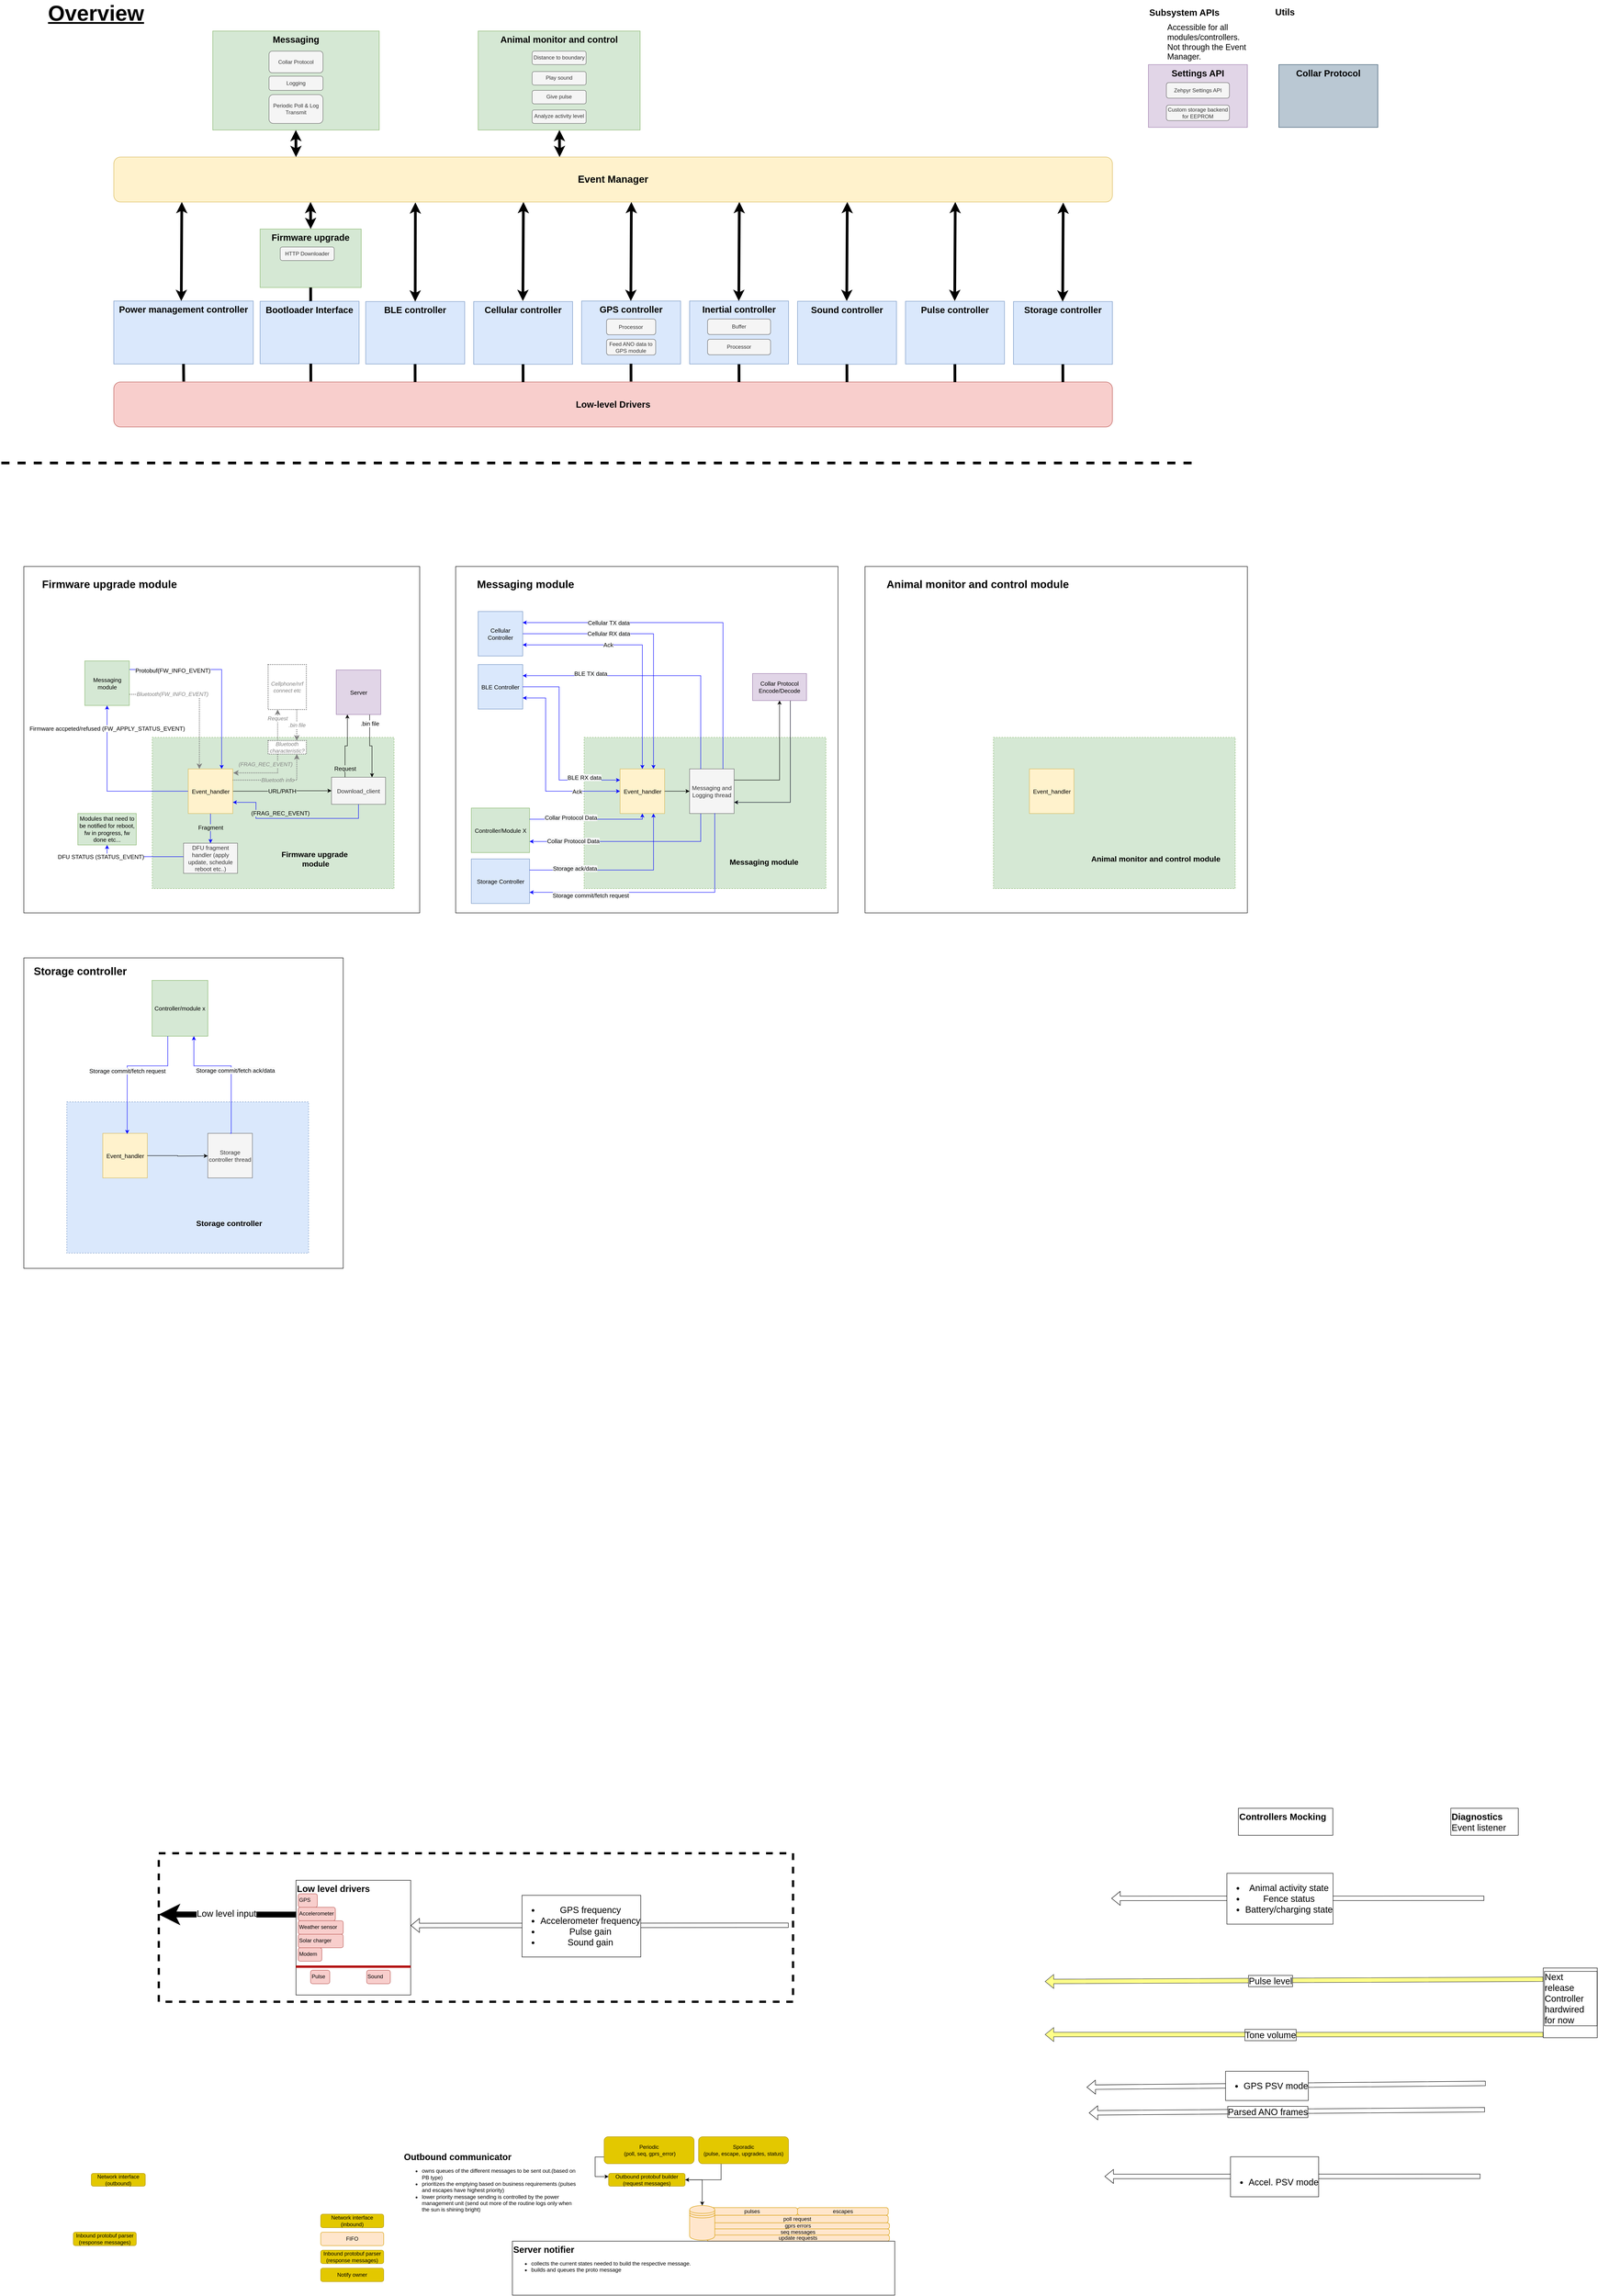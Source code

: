 <mxfile version="15.9.6" type="device" pages="2"><diagram id="hThlYfdfLIfVAErU-rdl" name="v0.0"><mxGraphModel dx="7270" dy="5323" grid="1" gridSize="10" guides="1" tooltips="1" connect="1" arrows="1" fold="1" page="1" pageScale="1" pageWidth="850" pageHeight="1100" math="0" shadow="0"><root><mxCell id="0"/><mxCell id="1" parent="0"/><mxCell id="dNF8WS0jAq1HnyTan3zi-89" value="" style="whiteSpace=wrap;html=1;labelBackgroundColor=none;fontSize=20;fillColor=none;imageAspect=1;" vertex="1" parent="1"><mxGeometry x="-800" y="-870" width="880" height="770" as="geometry"/></mxCell><mxCell id="fXpI6CQK2GzPYdXeEOAM-42" value="&lt;b&gt;&lt;font style=&quot;font-size: 20px&quot;&gt;Animal monitor and control&lt;/font&gt;&lt;/b&gt;&lt;br&gt;&lt;div&gt;&lt;span&gt;&lt;br&gt;&lt;/span&gt;&lt;/div&gt;&lt;div&gt;&lt;br&gt;&lt;/div&gt;" style="rounded=0;whiteSpace=wrap;html=1;align=center;fillColor=#d5e8d4;verticalAlign=top;labelBackgroundColor=none;strokeColor=#82b366;" parent="1" vertex="1"><mxGeometry x="210" y="-2060" width="360" height="220" as="geometry"/></mxCell><mxCell id="fXpI6CQK2GzPYdXeEOAM-45" style="edgeStyle=orthogonalEdgeStyle;rounded=0;orthogonalLoop=1;jettySize=auto;html=1;" parent="1" source="fXpI6CQK2GzPYdXeEOAM-22" target="fXpI6CQK2GzPYdXeEOAM-44" edge="1"><mxGeometry relative="1" as="geometry"/></mxCell><mxCell id="fXpI6CQK2GzPYdXeEOAM-63" value="&lt;font style=&quot;font-size: 20px&quot;&gt;&lt;b&gt;Firmware upgrade&lt;/b&gt;&lt;/font&gt;" style="rounded=0;whiteSpace=wrap;html=1;align=center;verticalAlign=top;fillColor=#d5e8d4;strokeColor=#82b366;" parent="1" vertex="1"><mxGeometry x="-274.76" y="-1620" width="224.76" height="130" as="geometry"/></mxCell><mxCell id="fXpI6CQK2GzPYdXeEOAM-153" value="&lt;b&gt;Diagnostics&lt;/b&gt;&lt;br&gt;Event listener" style="rounded=0;whiteSpace=wrap;html=1;fontSize=20;fontColor=#000000;strokeColor=#000000;fillColor=none;align=left;verticalAlign=top;" parent="1" vertex="1"><mxGeometry x="2372.27" y="1890" width="150" height="60" as="geometry"/></mxCell><mxCell id="fXpI6CQK2GzPYdXeEOAM-154" value="&lt;b&gt;BLE controller&lt;/b&gt;" style="rounded=0;whiteSpace=wrap;html=1;fontSize=20;strokeColor=#6c8ebf;fillColor=#dae8fc;align=center;verticalAlign=top;" parent="1" vertex="1"><mxGeometry x="-40" y="-1458.76" width="220" height="138.76" as="geometry"/></mxCell><mxCell id="fXpI6CQK2GzPYdXeEOAM-155" value="&lt;b&gt;Controllers Mocking&lt;/b&gt;" style="rounded=0;whiteSpace=wrap;html=1;fontSize=20;fontColor=#000000;strokeColor=#000000;fillColor=none;align=left;verticalAlign=top;" parent="1" vertex="1"><mxGeometry x="1900" y="1890" width="210" height="60" as="geometry"/></mxCell><mxCell id="fXpI6CQK2GzPYdXeEOAM-24" value="Inbound protobuf parser (response messages)" style="rounded=1;whiteSpace=wrap;html=1;fillColor=#e3c800;fontColor=#000000;strokeColor=#B09500;" parent="1" vertex="1"><mxGeometry x="-140" y="2872.15" width="140" height="30" as="geometry"/></mxCell><mxCell id="fXpI6CQK2GzPYdXeEOAM-62" value="Notify owner" style="rounded=1;whiteSpace=wrap;html=1;fillColor=#e3c800;fontColor=#000000;strokeColor=#B09500;" parent="1" vertex="1"><mxGeometry x="-140" y="2912.15" width="140" height="30" as="geometry"/></mxCell><mxCell id="fXpI6CQK2GzPYdXeEOAM-66" value="FIFO" style="rounded=1;whiteSpace=wrap;html=1;fillColor=#ffe6cc;strokeColor=#d79b00;" parent="1" vertex="1"><mxGeometry x="-140" y="2832.15" width="140" height="30" as="geometry"/></mxCell><mxCell id="fXpI6CQK2GzPYdXeEOAM-67" value="Network interface&lt;br&gt;(inbound)" style="rounded=1;whiteSpace=wrap;html=1;fillColor=#e3c800;fontColor=#000000;strokeColor=#B09500;" parent="1" vertex="1"><mxGeometry x="-140" y="2792.15" width="140" height="30" as="geometry"/></mxCell><mxCell id="fXpI6CQK2GzPYdXeEOAM-68" value="update requests" style="rounded=1;absoluteArcSize=1;html=1;arcSize=10;whiteSpace=wrap;points=[];strokeColor=#d79b00;fillColor=#ffe6cc;" parent="1" vertex="1"><mxGeometry x="718.303" y="2838.535" width="406.156" height="13.612" as="geometry"/></mxCell><mxCell id="fXpI6CQK2GzPYdXeEOAM-18" value="&lt;font style=&quot;font-size: 20px&quot;&gt;&lt;b&gt;Outbound communicator&lt;/b&gt;&lt;/font&gt;&lt;br&gt;&lt;ul&gt;&lt;li&gt;owns queues of the different messages to be sent out.(based on PB type)&lt;/li&gt;&lt;li&gt;prioritizes the emptying based on business requirements (pulses and escapes have highest priority)&lt;/li&gt;&lt;li&gt;lower priority message sending is controlled by the power management unit (send out more of the routine logs only when the sun is shining bright)&lt;/li&gt;&lt;/ul&gt;" style="html=1;shape=mxgraph.er.anchor;whiteSpace=wrap;align=left;" parent="1" vertex="1"><mxGeometry x="42.5" y="2652.15" width="390" height="150" as="geometry"/></mxCell><mxCell id="fXpI6CQK2GzPYdXeEOAM-19" value="pulses" style="rounded=1;absoluteArcSize=1;html=1;arcSize=10;whiteSpace=wrap;points=[];strokeColor=#d79b00;fillColor=#ffe6cc;" parent="1" vertex="1"><mxGeometry x="718.303" y="2777.5" width="201.695" height="17.073" as="geometry"/></mxCell><mxCell id="fXpI6CQK2GzPYdXeEOAM-20" value="escapes" style="rounded=1;absoluteArcSize=1;html=1;arcSize=10;whiteSpace=wrap;points=[];strokeColor=#d79b00;fillColor=#ffe6cc;" parent="1" vertex="1"><mxGeometry x="919.998" y="2777.5" width="201.695" height="17.073" as="geometry"/></mxCell><mxCell id="fXpI6CQK2GzPYdXeEOAM-26" value="poll request" style="rounded=1;absoluteArcSize=1;html=1;arcSize=10;whiteSpace=wrap;points=[];strokeColor=#d79b00;fillColor=#ffe6cc;" parent="1" vertex="1"><mxGeometry x="718.303" y="2794.573" width="403.39" height="16.856" as="geometry"/></mxCell><mxCell id="fXpI6CQK2GzPYdXeEOAM-27" value="gprs errors" style="rounded=1;absoluteArcSize=1;html=1;arcSize=10;whiteSpace=wrap;points=[];strokeColor=#d79b00;fillColor=#ffe6cc;" parent="1" vertex="1"><mxGeometry x="718.303" y="2811.429" width="406.156" height="13.497" as="geometry"/></mxCell><mxCell id="fXpI6CQK2GzPYdXeEOAM-29" value="seq messages" style="rounded=1;absoluteArcSize=1;html=1;arcSize=10;whiteSpace=wrap;points=[];strokeColor=#d79b00;fillColor=#ffe6cc;" parent="1" vertex="1"><mxGeometry x="718.303" y="2824.925" width="406.156" height="13.612" as="geometry"/></mxCell><mxCell id="fXpI6CQK2GzPYdXeEOAM-44" value="" style="shape=datastore;whiteSpace=wrap;html=1;align=left;fillColor=#ffe6cc;strokeColor=#d79b00;" parent="1" vertex="1"><mxGeometry x="680" y="2773" width="56.1" height="77" as="geometry"/></mxCell><mxCell id="fXpI6CQK2GzPYdXeEOAM-47" value="Network interface (outbound)" style="rounded=1;whiteSpace=wrap;html=1;align=center;fillColor=#e3c800;fontColor=#000000;strokeColor=#B09500;" parent="1" vertex="1"><mxGeometry x="-650" y="2701.46" width="120" height="28.54" as="geometry"/></mxCell><mxCell id="fXpI6CQK2GzPYdXeEOAM-157" value="Inbound protobuf parser (response messages)" style="rounded=1;whiteSpace=wrap;html=1;fillColor=#e3c800;fontColor=#000000;strokeColor=#B09500;" parent="1" vertex="1"><mxGeometry x="-690" y="2832.15" width="140" height="30" as="geometry"/></mxCell><mxCell id="fXpI6CQK2GzPYdXeEOAM-158" value="&lt;b&gt;Cellular controller&lt;/b&gt;" style="rounded=0;whiteSpace=wrap;html=1;fontSize=20;strokeColor=#6c8ebf;fillColor=#dae8fc;align=center;verticalAlign=top;" parent="1" vertex="1"><mxGeometry x="200" y="-1458.76" width="220" height="139.38" as="geometry"/></mxCell><mxCell id="fXpI6CQK2GzPYdXeEOAM-43" value="&lt;div&gt;&lt;b style=&quot;font-size: 20px&quot;&gt;Power management controller&lt;/b&gt;&lt;/div&gt;&lt;font&gt;&lt;br&gt;&lt;/font&gt;" style="rounded=0;whiteSpace=wrap;html=1;align=center;verticalAlign=top;fillColor=#dae8fc;strokeColor=#6c8ebf;" parent="1" vertex="1"><mxGeometry x="-600" y="-1460" width="310" height="140" as="geometry"/></mxCell><mxCell id="fXpI6CQK2GzPYdXeEOAM-178" value="" style="shape=flexArrow;endArrow=classic;html=1;rounded=0;fontSize=20;fontColor=#000000;strokeColor=#000000;exitX=1;exitY=0.068;exitDx=0;exitDy=0;exitPerimeter=0;entryX=1.004;entryY=0.692;entryDx=0;entryDy=0;entryPerimeter=0;" parent="1" edge="1"><mxGeometry width="50" height="50" relative="1" as="geometry"><mxPoint x="2446.29" y="2089.998" as="sourcePoint"/><mxPoint x="1617.81" y="2090.23" as="targetPoint"/></mxGeometry></mxCell><mxCell id="fXpI6CQK2GzPYdXeEOAM-179" value="&lt;ul&gt;&lt;li&gt;Animal activity state&lt;/li&gt;&lt;li&gt;Fence status&lt;/li&gt;&lt;li&gt;Battery/charging state&lt;/li&gt;&lt;/ul&gt;" style="edgeLabel;html=1;align=center;verticalAlign=middle;resizable=0;points=[];fontSize=20;fontColor=#000000;labelBorderColor=default;" parent="fXpI6CQK2GzPYdXeEOAM-178" vertex="1" connectable="0"><mxGeometry x="0.091" y="1" relative="1" as="geometry"><mxPoint x="-3" y="-1" as="offset"/></mxGeometry></mxCell><mxCell id="smd_e2QY5a4pXSIGZ222-13" value="" style="shape=flexArrow;endArrow=classic;html=1;rounded=0;fontSize=20;fontColor=#000000;strokeColor=#36393d;entryX=1;entryY=0.5;entryDx=0;entryDy=0;fillColor=#ffff88;" parent="1" edge="1"><mxGeometry width="50" height="50" relative="1" as="geometry"><mxPoint x="2577.81" y="2270" as="sourcePoint"/><mxPoint x="1469.997" y="2275" as="targetPoint"/></mxGeometry></mxCell><mxCell id="smd_e2QY5a4pXSIGZ222-14" value="Pulse level" style="edgeLabel;html=1;align=center;verticalAlign=middle;resizable=0;points=[];fontSize=20;fontColor=#000000;labelBorderColor=default;" parent="smd_e2QY5a4pXSIGZ222-13" vertex="1" connectable="0"><mxGeometry x="0.091" y="1" relative="1" as="geometry"><mxPoint x="-3" y="-1" as="offset"/></mxGeometry></mxCell><mxCell id="smd_e2QY5a4pXSIGZ222-19" value="" style="shape=flexArrow;endArrow=classic;html=1;rounded=0;fontSize=20;fontColor=#000000;strokeColor=#36393d;entryX=1;entryY=0.5;entryDx=0;entryDy=0;fillColor=#ffff88;" parent="1" edge="1"><mxGeometry width="50" height="50" relative="1" as="geometry"><mxPoint x="2577.81" y="2393" as="sourcePoint"/><mxPoint x="1469.997" y="2392.9" as="targetPoint"/></mxGeometry></mxCell><mxCell id="smd_e2QY5a4pXSIGZ222-20" value="Tone volume" style="edgeLabel;html=1;align=center;verticalAlign=middle;resizable=0;points=[];fontSize=20;fontColor=#000000;labelBorderColor=default;" parent="smd_e2QY5a4pXSIGZ222-19" vertex="1" connectable="0"><mxGeometry x="0.091" y="1" relative="1" as="geometry"><mxPoint x="-3" y="-1" as="offset"/></mxGeometry></mxCell><mxCell id="smd_e2QY5a4pXSIGZ222-28" value="" style="shape=flexArrow;endArrow=classic;html=1;rounded=0;fontSize=20;fontColor=#000000;strokeColor=#000000;exitX=1.001;exitY=0.209;exitDx=0;exitDy=0;exitPerimeter=0;" parent="1" edge="1"><mxGeometry width="50" height="50" relative="1" as="geometry"><mxPoint x="2449.62" y="2501.504" as="sourcePoint"/><mxPoint x="1562.81" y="2509.995" as="targetPoint"/></mxGeometry></mxCell><mxCell id="smd_e2QY5a4pXSIGZ222-29" value="&lt;ul&gt;&lt;li style=&quot;text-align: left&quot;&gt;GPS PSV mode&lt;/li&gt;&lt;/ul&gt;" style="edgeLabel;html=1;align=center;verticalAlign=middle;resizable=0;points=[];fontSize=20;fontColor=#000000;labelBorderColor=default;" parent="smd_e2QY5a4pXSIGZ222-28" vertex="1" connectable="0"><mxGeometry x="0.091" y="1" relative="1" as="geometry"><mxPoint x="-3" y="-1" as="offset"/></mxGeometry></mxCell><mxCell id="smd_e2QY5a4pXSIGZ222-32" value="" style="shape=flexArrow;endArrow=classic;html=1;rounded=0;fontSize=20;fontColor=#000000;strokeColor=#000000;" parent="1" edge="1"><mxGeometry width="50" height="50" relative="1" as="geometry"><mxPoint x="2437.81" y="2708" as="sourcePoint"/><mxPoint x="1602.81" y="2708.285" as="targetPoint"/></mxGeometry></mxCell><mxCell id="smd_e2QY5a4pXSIGZ222-33" value="&lt;div style=&quot;text-align: left&quot;&gt;&lt;br&gt;&lt;/div&gt;&lt;ul&gt;&lt;li style=&quot;text-align: left&quot;&gt;Accel. PSV mode&lt;/li&gt;&lt;/ul&gt;" style="edgeLabel;html=1;align=center;verticalAlign=middle;resizable=0;points=[];fontSize=20;fontColor=#000000;labelBorderColor=default;" parent="smd_e2QY5a4pXSIGZ222-32" vertex="1" connectable="0"><mxGeometry x="0.091" y="1" relative="1" as="geometry"><mxPoint x="-3" y="-1" as="offset"/></mxGeometry></mxCell><mxCell id="fXpI6CQK2GzPYdXeEOAM-23" value="&lt;font style=&quot;font-size: 20px&quot;&gt;&lt;b&gt;Server notifier&amp;nbsp;&lt;/b&gt;&lt;/font&gt;&lt;br&gt;&lt;ul&gt;&lt;li&gt;collects the current states needed to build the respective message.&lt;/li&gt;&lt;li&gt;builds and queues the proto message&amp;nbsp;&lt;/li&gt;&lt;/ul&gt;" style="rounded=0&#10;;whiteSpace=wrap;html=1;align=left;horizontal=1;verticalAlign=top;" parent="1" vertex="1"><mxGeometry x="286.1" y="2852.15" width="850" height="120" as="geometry"/></mxCell><mxCell id="fXpI6CQK2GzPYdXeEOAM-22" value="Outbound protobuf builder (request messages)" style="rounded=1;whiteSpace=wrap;html=1;fillColor=#e3c800;fontColor=#000000;strokeColor=#B09500;" parent="1" vertex="1"><mxGeometry x="500" y="2701.43" width="170" height="28.57" as="geometry"/></mxCell><mxCell id="fXpI6CQK2GzPYdXeEOAM-57" style="edgeStyle=orthogonalEdgeStyle;rounded=0;orthogonalLoop=1;jettySize=auto;html=1;exitX=0;exitY=0.75;exitDx=0;exitDy=0;entryX=0;entryY=0.25;entryDx=0;entryDy=0;" parent="1" source="fXpI6CQK2GzPYdXeEOAM-54" target="fXpI6CQK2GzPYdXeEOAM-22" edge="1"><mxGeometry x="70" y="2610" as="geometry"/></mxCell><mxCell id="fXpI6CQK2GzPYdXeEOAM-54" value="Periodic&lt;br&gt;&amp;nbsp;(poll, seq, gprs_error)" style="rounded=1;whiteSpace=wrap;html=1;align=center;verticalAlign=middle;fillColor=#e3c800;fontColor=#000000;strokeColor=#B09500;" parent="1" vertex="1"><mxGeometry x="490" y="2620" width="200" height="60" as="geometry"/></mxCell><mxCell id="fXpI6CQK2GzPYdXeEOAM-58" style="edgeStyle=orthogonalEdgeStyle;rounded=0;orthogonalLoop=1;jettySize=auto;html=1;exitX=0.25;exitY=1;exitDx=0;exitDy=0;entryX=1;entryY=0.5;entryDx=0;entryDy=0;" parent="1" source="fXpI6CQK2GzPYdXeEOAM-55" target="fXpI6CQK2GzPYdXeEOAM-22" edge="1"><mxGeometry x="70" y="2610" as="geometry"/></mxCell><mxCell id="fXpI6CQK2GzPYdXeEOAM-55" value="Sporadic &lt;br&gt;(pulse, escape, upgrades, status)" style="rounded=1;whiteSpace=wrap;html=1;align=center;verticalAlign=middle;fillColor=#e3c800;fontColor=#000000;strokeColor=#B09500;" parent="1" vertex="1"><mxGeometry x="700" y="2620" width="200" height="60" as="geometry"/></mxCell><mxCell id="smd_e2QY5a4pXSIGZ222-81" value="&lt;b&gt;Bootloader Interface&lt;br&gt;&lt;/b&gt;" style="rounded=0;whiteSpace=wrap;html=1;fontSize=20;strokeColor=#6c8ebf;fillColor=#dae8fc;align=center;verticalAlign=top;" parent="1" vertex="1"><mxGeometry x="-274.76" y="-1459.38" width="220" height="138.76" as="geometry"/></mxCell><mxCell id="smd_e2QY5a4pXSIGZ222-96" value="&lt;font style=&quot;font-size: 20px&quot;&gt;Next release&amp;nbsp;&lt;br&gt;Controller hardwired for now&lt;/font&gt;" style="rounded=0;whiteSpace=wrap;html=1;labelBackgroundColor=none;labelBorderColor=default;fontSize=13;fontColor=#000000;strokeColor=default;fillColor=none;align=left;verticalAlign=top;" parent="1" vertex="1"><mxGeometry x="2577.81" y="2245" width="120" height="155" as="geometry"/></mxCell><mxCell id="smd_e2QY5a4pXSIGZ222-120" value="" style="group" parent="1" vertex="1" connectable="0"><mxGeometry x="-500" y="1990" width="1410" height="330" as="geometry"/></mxCell><mxCell id="fXpI6CQK2GzPYdXeEOAM-173" value="" style="endArrow=classic;html=1;rounded=0;fontSize=20;fontColor=#000000;strokeColor=#000000;exitX=0.003;exitY=0.299;exitDx=0;exitDy=0;exitPerimeter=0;strokeWidth=13;" parent="smd_e2QY5a4pXSIGZ222-120" source="fXpI6CQK2GzPYdXeEOAM-109" edge="1"><mxGeometry width="50" height="50" relative="1" as="geometry"><mxPoint x="20.0" y="-460" as="sourcePoint"/><mxPoint y="136" as="targetPoint"/><Array as="points"/></mxGeometry></mxCell><mxCell id="smd_e2QY5a4pXSIGZ222-18" value="Low level input" style="edgeLabel;html=1;align=center;verticalAlign=middle;resizable=0;points=[];fontSize=20;fontColor=#000000;" parent="fXpI6CQK2GzPYdXeEOAM-173" vertex="1" connectable="0"><mxGeometry x="0.023" y="-3" relative="1" as="geometry"><mxPoint as="offset"/></mxGeometry></mxCell><mxCell id="fXpI6CQK2GzPYdXeEOAM-182" value="" style="shape=flexArrow;endArrow=classic;html=1;rounded=0;fontSize=20;fontColor=#000000;strokeColor=#000000;entryX=1;entryY=0.394;entryDx=0;entryDy=0;entryPerimeter=0;" parent="smd_e2QY5a4pXSIGZ222-120" target="fXpI6CQK2GzPYdXeEOAM-109" edge="1"><mxGeometry width="50" height="50" relative="1" as="geometry"><mxPoint x="1400" y="160" as="sourcePoint"/><mxPoint x="550" y="170" as="targetPoint"/></mxGeometry></mxCell><mxCell id="fXpI6CQK2GzPYdXeEOAM-183" value="&lt;ul&gt;&lt;li&gt;GPS frequency&lt;/li&gt;&lt;li&gt;Accelerometer frequency&lt;br&gt;&lt;/li&gt;&lt;li&gt;Pulse gain&lt;/li&gt;&lt;li&gt;Sound gain&lt;/li&gt;&lt;/ul&gt;" style="edgeLabel;html=1;align=center;verticalAlign=middle;resizable=0;points=[];fontSize=20;fontColor=#000000;labelBorderColor=default;" parent="fXpI6CQK2GzPYdXeEOAM-182" vertex="1" connectable="0"><mxGeometry x="0.091" y="1" relative="1" as="geometry"><mxPoint x="-3" y="-1" as="offset"/></mxGeometry></mxCell><mxCell id="smd_e2QY5a4pXSIGZ222-82" value="" style="group" parent="smd_e2QY5a4pXSIGZ222-120" vertex="1" connectable="0"><mxGeometry x="305" y="60" width="255" height="255" as="geometry"/></mxCell><mxCell id="fXpI6CQK2GzPYdXeEOAM-109" value="&lt;b&gt;Low level drivers&lt;/b&gt;" style="whiteSpace=wrap;html=1;aspect=fixed;fontSize=20;strokeColor=#000000;fillColor=none;align=left;verticalAlign=top;" parent="smd_e2QY5a4pXSIGZ222-82" vertex="1"><mxGeometry width="255" height="255" as="geometry"/></mxCell><mxCell id="fXpI6CQK2GzPYdXeEOAM-114" value="&lt;div style=&quot;text-align: center&quot;&gt;&lt;span&gt;GPS&lt;/span&gt;&lt;/div&gt;" style="rounded=1;whiteSpace=wrap;html=1;align=left;verticalAlign=top;fillColor=#f8cecc;strokeColor=#b85450;" parent="smd_e2QY5a4pXSIGZ222-82" vertex="1"><mxGeometry x="5" y="30" width="42.5" height="30" as="geometry"/></mxCell><mxCell id="fXpI6CQK2GzPYdXeEOAM-115" value="&lt;div style=&quot;text-align: center&quot;&gt;&lt;span&gt;Modem&lt;/span&gt;&lt;/div&gt;" style="rounded=1;whiteSpace=wrap;html=1;align=left;verticalAlign=top;fillColor=#f8cecc;strokeColor=#b85450;" parent="smd_e2QY5a4pXSIGZ222-82" vertex="1"><mxGeometry x="5" y="150" width="52.5" height="30" as="geometry"/></mxCell><mxCell id="fXpI6CQK2GzPYdXeEOAM-116" value="&lt;div style=&quot;text-align: center&quot;&gt;&lt;span&gt;Sound&lt;/span&gt;&lt;/div&gt;" style="rounded=1;whiteSpace=wrap;html=1;align=left;verticalAlign=top;fillColor=#f8cecc;strokeColor=#b85450;" parent="smd_e2QY5a4pXSIGZ222-82" vertex="1"><mxGeometry x="157.19" y="200" width="52.5" height="30" as="geometry"/></mxCell><mxCell id="fXpI6CQK2GzPYdXeEOAM-117" value="&lt;div style=&quot;text-align: center&quot;&gt;&lt;span&gt;Pulse&lt;/span&gt;&lt;/div&gt;" style="rounded=1;whiteSpace=wrap;html=1;align=left;verticalAlign=top;fillColor=#f8cecc;strokeColor=#b85450;" parent="smd_e2QY5a4pXSIGZ222-82" vertex="1"><mxGeometry x="32.5" y="200" width="42.5" height="30" as="geometry"/></mxCell><mxCell id="fXpI6CQK2GzPYdXeEOAM-118" value="&lt;div style=&quot;text-align: center&quot;&gt;&lt;span&gt;Accelerometer&lt;/span&gt;&lt;/div&gt;" style="rounded=1;whiteSpace=wrap;html=1;align=left;verticalAlign=top;fillColor=#f8cecc;strokeColor=#b85450;" parent="smd_e2QY5a4pXSIGZ222-82" vertex="1"><mxGeometry x="5" y="60" width="82.5" height="30" as="geometry"/></mxCell><mxCell id="fXpI6CQK2GzPYdXeEOAM-137" value="&lt;div style=&quot;text-align: center&quot;&gt;&lt;span&gt;Solar charger&lt;/span&gt;&lt;/div&gt;" style="rounded=1;whiteSpace=wrap;html=1;align=left;verticalAlign=top;fillColor=#f8cecc;strokeColor=#b85450;" parent="smd_e2QY5a4pXSIGZ222-82" vertex="1"><mxGeometry x="5" y="120" width="100" height="30" as="geometry"/></mxCell><mxCell id="fXpI6CQK2GzPYdXeEOAM-138" value="&lt;div style=&quot;text-align: center&quot;&gt;&lt;span&gt;Weather sensor&lt;/span&gt;&lt;/div&gt;" style="rounded=1;whiteSpace=wrap;html=1;align=left;verticalAlign=top;fillColor=#f8cecc;strokeColor=#b85450;" parent="smd_e2QY5a4pXSIGZ222-82" vertex="1"><mxGeometry x="5" y="90" width="100" height="30" as="geometry"/></mxCell><mxCell id="smd_e2QY5a4pXSIGZ222-15" value="" style="endArrow=none;html=1;rounded=0;fontSize=20;fontColor=#000000;strokeColor=#B20000;fillColor=#e51400;strokeWidth=5;" parent="smd_e2QY5a4pXSIGZ222-82" edge="1"><mxGeometry width="50" height="50" relative="1" as="geometry"><mxPoint y="192" as="sourcePoint"/><mxPoint x="255" y="192" as="targetPoint"/><Array as="points"/></mxGeometry></mxCell><mxCell id="smd_e2QY5a4pXSIGZ222-119" value="" style="rounded=0;whiteSpace=wrap;html=1;dashed=1;labelBackgroundColor=none;labelBorderColor=default;fontSize=20;fontColor=#000000;strokeColor=default;strokeWidth=5;fillColor=none;align=left;verticalAlign=top;" parent="smd_e2QY5a4pXSIGZ222-120" vertex="1"><mxGeometry width="1410" height="330" as="geometry"/></mxCell><mxCell id="smd_e2QY5a4pXSIGZ222-114" value="" style="shape=flexArrow;endArrow=classic;html=1;rounded=0;fontSize=20;fontColor=#000000;strokeColor=#000000;exitX=1;exitY=0.653;exitDx=0;exitDy=0;exitPerimeter=0;" parent="1" edge="1"><mxGeometry x="1377.81" y="2490" width="50" height="50" as="geometry"><mxPoint x="2447.81" y="2559.998" as="sourcePoint"/><mxPoint x="1567.81" y="2567" as="targetPoint"/></mxGeometry></mxCell><mxCell id="smd_e2QY5a4pXSIGZ222-115" value="Parsed ANO frames" style="edgeLabel;html=1;align=center;verticalAlign=middle;resizable=0;points=[];fontSize=20;fontColor=#000000;labelBorderColor=default;" parent="smd_e2QY5a4pXSIGZ222-114" vertex="1" connectable="0"><mxGeometry x="0.091" y="1" relative="1" as="geometry"><mxPoint x="-3" y="-1" as="offset"/></mxGeometry></mxCell><mxCell id="dNF8WS0jAq1HnyTan3zi-2" value="&lt;span style=&quot;font-size: 20px&quot;&gt;&lt;b&gt;Low-level Drivers&lt;/b&gt;&lt;/span&gt;" style="rounded=1;whiteSpace=wrap;html=1;verticalAlign=middle;fontSize=22;fillColor=#f8cecc;strokeColor=#b85450;" vertex="1" parent="1"><mxGeometry x="-600" y="-1280" width="2220" height="100" as="geometry"/></mxCell><mxCell id="dNF8WS0jAq1HnyTan3zi-3" value="&lt;b&gt;Event Manager&lt;/b&gt;" style="rounded=1;whiteSpace=wrap;html=1;verticalAlign=middle;fontSize=22;fillColor=#fff2cc;strokeColor=#d6b656;" vertex="1" parent="1"><mxGeometry x="-600" y="-1780" width="2220" height="100" as="geometry"/></mxCell><mxCell id="dNF8WS0jAq1HnyTan3zi-6" value="HTTP Downloader" style="rounded=1;whiteSpace=wrap;html=1;align=center;verticalAlign=middle;fillColor=#f5f5f5;strokeColor=#666666;fontColor=#333333;" vertex="1" parent="1"><mxGeometry x="-230" y="-1580" width="120" height="30" as="geometry"/></mxCell><mxCell id="smd_e2QY5a4pXSIGZ222-61" value="&lt;font&gt;&lt;span style=&quot;font-size: 20px&quot;&gt;&lt;b&gt;Messaging&lt;/b&gt;&lt;/span&gt;&lt;/font&gt;" style="rounded=0;whiteSpace=wrap;html=1;align=center;verticalAlign=top;fillColor=#d5e8d4;strokeColor=#82b366;container=0;" parent="1" vertex="1"><mxGeometry x="-380" y="-2060" width="370" height="220" as="geometry"/></mxCell><mxCell id="dNF8WS0jAq1HnyTan3zi-1" value="Collar Protocol" style="rounded=1;whiteSpace=wrap;html=1;align=center;verticalAlign=middle;fillColor=#f5f5f5;strokeColor=#666666;fontColor=#333333;container=0;" vertex="1" parent="1"><mxGeometry x="-255" y="-2015.346" width="120" height="48.089" as="geometry"/></mxCell><mxCell id="smd_e2QY5a4pXSIGZ222-59" value="Periodic Poll &amp;amp; Log Transmit" style="rounded=1;whiteSpace=wrap;html=1;align=center;verticalAlign=middle;fillColor=#f5f5f5;strokeColor=#666666;fontColor=#333333;container=0;" parent="1" vertex="1"><mxGeometry x="-255" y="-1918.771" width="120" height="64.119" as="geometry"/></mxCell><mxCell id="dNF8WS0jAq1HnyTan3zi-16" value="Logging" style="rounded=1;whiteSpace=wrap;html=1;align=center;verticalAlign=middle;fillColor=#f5f5f5;strokeColor=#666666;fontColor=#333333;container=0;" vertex="1" parent="1"><mxGeometry x="-255" y="-1959.666" width="120" height="31.505" as="geometry"/></mxCell><mxCell id="fXpI6CQK2GzPYdXeEOAM-69" value="&lt;font size=&quot;1&quot;&gt;&lt;b style=&quot;font-size: 20px&quot;&gt;GPS controller&lt;br&gt;&lt;br&gt;&lt;/b&gt;&lt;/font&gt;" style="rounded=0;whiteSpace=wrap;html=1;fontSize=12;align=center;verticalAlign=top;container=0;fillColor=#dae8fc;strokeColor=#6c8ebf;" parent="1" vertex="1"><mxGeometry x="440" y="-1460" width="220" height="140" as="geometry"/></mxCell><mxCell id="smd_e2QY5a4pXSIGZ222-68" value="Feed ANO data to GPS module" style="rounded=1;whiteSpace=wrap;html=1;fillColor=#f5f5f5;strokeColor=#666666;fontColor=#333333;container=0;" parent="1" vertex="1"><mxGeometry x="495.4" y="-1375" width="109.2" height="35" as="geometry"/></mxCell><mxCell id="fXpI6CQK2GzPYdXeEOAM-123" value="Processor" style="rounded=1;whiteSpace=wrap;html=1;fillColor=#f5f5f5;strokeColor=#666666;fontColor=#333333;container=0;" parent="1" vertex="1"><mxGeometry x="495.4" y="-1420" width="109.2" height="35" as="geometry"/></mxCell><mxCell id="dNF8WS0jAq1HnyTan3zi-18" value="&lt;span style=&quot;font-size: 20px&quot;&gt;&lt;b&gt;Pulse controller&lt;/b&gt;&lt;/span&gt;" style="rounded=0;whiteSpace=wrap;html=1;fontSize=12;align=center;verticalAlign=top;container=0;fillColor=#dae8fc;strokeColor=#6c8ebf;" vertex="1" parent="1"><mxGeometry x="1160" y="-1459.38" width="220" height="139.38" as="geometry"/></mxCell><mxCell id="dNF8WS0jAq1HnyTan3zi-20" value="&lt;span style=&quot;font-size: 20px&quot;&gt;&lt;b&gt;Sound controller&lt;/b&gt;&lt;/span&gt;" style="rounded=0;whiteSpace=wrap;html=1;fontSize=12;align=center;verticalAlign=top;fillColor=#dae8fc;strokeColor=#6c8ebf;" vertex="1" parent="1"><mxGeometry x="920" y="-1459.38" width="220" height="140" as="geometry"/></mxCell><mxCell id="fXpI6CQK2GzPYdXeEOAM-71" value="&lt;font size=&quot;1&quot;&gt;&lt;b style=&quot;font-size: 20px&quot;&gt;Inertial controller&lt;/b&gt;&lt;/font&gt;" style="rounded=0;whiteSpace=wrap;html=1;fontSize=12;align=center;verticalAlign=top;fillColor=#dae8fc;strokeColor=#6c8ebf;" parent="1" vertex="1"><mxGeometry x="680" y="-1460" width="220" height="140" as="geometry"/></mxCell><mxCell id="fXpI6CQK2GzPYdXeEOAM-73" value="Buffer" style="rounded=1;whiteSpace=wrap;html=1;fillColor=#f5f5f5;strokeColor=#666666;fontColor=#333333;" parent="1" vertex="1"><mxGeometry x="720" y="-1420" width="140" height="34.5" as="geometry"/></mxCell><mxCell id="fXpI6CQK2GzPYdXeEOAM-124" value="Processor" style="rounded=1;whiteSpace=wrap;html=1;fillColor=#f5f5f5;strokeColor=#666666;fontColor=#333333;" parent="1" vertex="1"><mxGeometry x="720" y="-1375" width="140" height="34.5" as="geometry"/></mxCell><mxCell id="fXpI6CQK2GzPYdXeEOAM-65" value="&lt;div style=&quot;&quot;&gt;&lt;span&gt;Distance to boundary&lt;/span&gt;&lt;/div&gt;" style="rounded=1;whiteSpace=wrap;html=1;align=center;verticalAlign=top;fillColor=#f5f5f5;fontColor=#333333;strokeColor=#666666;" parent="1" vertex="1"><mxGeometry x="330" y="-2015.35" width="120" height="30" as="geometry"/></mxCell><mxCell id="fXpI6CQK2GzPYdXeEOAM-85" value="Play sound" style="rounded=1;whiteSpace=wrap;html=1;align=center;verticalAlign=top;fillColor=#f5f5f5;fontColor=#333333;strokeColor=#666666;" parent="1" vertex="1"><mxGeometry x="330" y="-1970" width="120" height="30" as="geometry"/></mxCell><mxCell id="fXpI6CQK2GzPYdXeEOAM-86" value="&lt;div&gt;&lt;span&gt;Give pulse&lt;/span&gt;&lt;/div&gt;" style="rounded=1;whiteSpace=wrap;html=1;align=center;verticalAlign=top;fillColor=#f5f5f5;fontColor=#333333;strokeColor=#666666;" parent="1" vertex="1"><mxGeometry x="330" y="-1928.16" width="120" height="30" as="geometry"/></mxCell><mxCell id="dNF8WS0jAq1HnyTan3zi-22" value="&lt;div style=&quot;&quot;&gt;&lt;span&gt;Analyze activity level&lt;/span&gt;&lt;/div&gt;" style="rounded=1;whiteSpace=wrap;html=1;align=center;verticalAlign=top;fillColor=#f5f5f5;fontColor=#333333;strokeColor=#666666;" vertex="1" parent="1"><mxGeometry x="330" y="-1884.65" width="120" height="30" as="geometry"/></mxCell><mxCell id="dNF8WS0jAq1HnyTan3zi-26" value="" style="endArrow=classic;html=1;rounded=0;fontSize=20;exitX=0.5;exitY=0;exitDx=0;exitDy=0;entryX=0.302;entryY=1.009;entryDx=0;entryDy=0;entryPerimeter=0;strokeWidth=6;startArrow=classic;startFill=1;" edge="1" parent="1" source="fXpI6CQK2GzPYdXeEOAM-154" target="dNF8WS0jAq1HnyTan3zi-3"><mxGeometry width="50" height="50" relative="1" as="geometry"><mxPoint x="100" y="-1490" as="sourcePoint"/><mxPoint x="150" y="-1540" as="targetPoint"/></mxGeometry></mxCell><mxCell id="dNF8WS0jAq1HnyTan3zi-38" value="" style="endArrow=classic;html=1;rounded=0;fontSize=20;exitX=0.5;exitY=0;exitDx=0;exitDy=0;entryX=0.339;entryY=1.012;entryDx=0;entryDy=0;entryPerimeter=0;strokeWidth=6;startArrow=classic;startFill=1;" edge="1" parent="1"><mxGeometry width="50" height="50" relative="1" as="geometry"><mxPoint x="309.39" y="-1460.0" as="sourcePoint"/><mxPoint x="310.61" y="-1680.04" as="targetPoint"/></mxGeometry></mxCell><mxCell id="dNF8WS0jAq1HnyTan3zi-39" value="" style="endArrow=classic;html=1;rounded=0;fontSize=20;exitX=0.5;exitY=0;exitDx=0;exitDy=0;entryX=0.339;entryY=1.012;entryDx=0;entryDy=0;entryPerimeter=0;strokeWidth=6;startArrow=classic;startFill=1;" edge="1" parent="1"><mxGeometry width="50" height="50" relative="1" as="geometry"><mxPoint x="549.39" y="-1460.0" as="sourcePoint"/><mxPoint x="550.61" y="-1680.04" as="targetPoint"/></mxGeometry></mxCell><mxCell id="dNF8WS0jAq1HnyTan3zi-40" value="" style="endArrow=classic;html=1;rounded=0;fontSize=20;exitX=0.5;exitY=0;exitDx=0;exitDy=0;entryX=0.339;entryY=1.012;entryDx=0;entryDy=0;entryPerimeter=0;strokeWidth=6;startArrow=classic;startFill=1;" edge="1" parent="1"><mxGeometry width="50" height="50" relative="1" as="geometry"><mxPoint x="-450.0" y="-1460.0" as="sourcePoint"/><mxPoint x="-448.78" y="-1680.04" as="targetPoint"/></mxGeometry></mxCell><mxCell id="dNF8WS0jAq1HnyTan3zi-41" value="" style="endArrow=classic;html=1;rounded=0;fontSize=20;exitX=0.5;exitY=0;exitDx=0;exitDy=0;entryX=0.339;entryY=1.012;entryDx=0;entryDy=0;entryPerimeter=0;strokeWidth=6;startArrow=classic;startFill=1;" edge="1" parent="1"><mxGeometry width="50" height="50" relative="1" as="geometry"><mxPoint x="789.39" y="-1460.0" as="sourcePoint"/><mxPoint x="790.61" y="-1680.04" as="targetPoint"/></mxGeometry></mxCell><mxCell id="dNF8WS0jAq1HnyTan3zi-42" value="" style="endArrow=classic;html=1;rounded=0;fontSize=20;exitX=0.5;exitY=0;exitDx=0;exitDy=0;entryX=0.339;entryY=1.012;entryDx=0;entryDy=0;entryPerimeter=0;strokeWidth=6;startArrow=classic;startFill=1;" edge="1" parent="1"><mxGeometry width="50" height="50" relative="1" as="geometry"><mxPoint x="1029.39" y="-1460.0" as="sourcePoint"/><mxPoint x="1030.61" y="-1680.04" as="targetPoint"/></mxGeometry></mxCell><mxCell id="dNF8WS0jAq1HnyTan3zi-43" value="" style="endArrow=classic;html=1;rounded=0;fontSize=20;exitX=0.5;exitY=0;exitDx=0;exitDy=0;entryX=0.339;entryY=1.012;entryDx=0;entryDy=0;entryPerimeter=0;strokeWidth=6;startArrow=classic;startFill=1;" edge="1" parent="1"><mxGeometry width="50" height="50" relative="1" as="geometry"><mxPoint x="1269.39" y="-1460.0" as="sourcePoint"/><mxPoint x="1270.61" y="-1680.04" as="targetPoint"/></mxGeometry></mxCell><mxCell id="dNF8WS0jAq1HnyTan3zi-44" value="" style="endArrow=classic;html=1;rounded=0;fontSize=20;entryX=0.339;entryY=1.012;entryDx=0;entryDy=0;entryPerimeter=0;strokeWidth=6;startArrow=classic;startFill=1;" edge="1" parent="1"><mxGeometry width="50" height="50" relative="1" as="geometry"><mxPoint x="391" y="-1780" as="sourcePoint"/><mxPoint x="390.61" y="-1840.02" as="targetPoint"/></mxGeometry></mxCell><mxCell id="dNF8WS0jAq1HnyTan3zi-45" value="" style="endArrow=classic;html=1;rounded=0;fontSize=20;entryX=0.339;entryY=1.012;entryDx=0;entryDy=0;entryPerimeter=0;strokeWidth=6;startArrow=classic;startFill=1;exitX=0.5;exitY=0;exitDx=0;exitDy=0;" edge="1" parent="1" source="fXpI6CQK2GzPYdXeEOAM-63"><mxGeometry width="50" height="50" relative="1" as="geometry"><mxPoint x="-162.38" y="-1640" as="sourcePoint"/><mxPoint x="-162.62" y="-1680" as="targetPoint"/></mxGeometry></mxCell><mxCell id="dNF8WS0jAq1HnyTan3zi-46" value="" style="endArrow=classic;html=1;rounded=0;fontSize=20;entryX=0.339;entryY=1.012;entryDx=0;entryDy=0;entryPerimeter=0;strokeWidth=6;startArrow=classic;startFill=1;" edge="1" parent="1"><mxGeometry width="50" height="50" relative="1" as="geometry"><mxPoint x="-194.93" y="-1780" as="sourcePoint"/><mxPoint x="-195.32" y="-1840.02" as="targetPoint"/></mxGeometry></mxCell><mxCell id="dNF8WS0jAq1HnyTan3zi-48" value="" style="endArrow=none;html=1;rounded=0;fontSize=20;strokeWidth=6;entryX=0.5;entryY=1;entryDx=0;entryDy=0;exitX=0.511;exitY=-0.004;exitDx=0;exitDy=0;exitPerimeter=0;" edge="1" parent="1" source="smd_e2QY5a4pXSIGZ222-81" target="fXpI6CQK2GzPYdXeEOAM-63"><mxGeometry width="50" height="50" relative="1" as="geometry"><mxPoint x="-150" y="-1480" as="sourcePoint"/><mxPoint x="-290" y="-1590" as="targetPoint"/></mxGeometry></mxCell><mxCell id="dNF8WS0jAq1HnyTan3zi-50" value="" style="endArrow=none;html=1;rounded=0;fontSize=20;strokeWidth=6;entryX=0.5;entryY=1;entryDx=0;entryDy=0;exitX=0.07;exitY=-0.01;exitDx=0;exitDy=0;exitPerimeter=0;" edge="1" parent="1" source="dNF8WS0jAq1HnyTan3zi-2" target="fXpI6CQK2GzPYdXeEOAM-43"><mxGeometry width="50" height="50" relative="1" as="geometry"><mxPoint x="-449.96" y="-1290.555" as="sourcePoint"/><mxPoint x="-450.0" y="-1320.62" as="targetPoint"/></mxGeometry></mxCell><mxCell id="dNF8WS0jAq1HnyTan3zi-51" value="" style="endArrow=none;html=1;rounded=0;fontSize=20;strokeWidth=6;entryX=0.5;entryY=1;entryDx=0;entryDy=0;" edge="1" parent="1"><mxGeometry width="50" height="50" relative="1" as="geometry"><mxPoint x="-162" y="-1281" as="sourcePoint"/><mxPoint x="-162.1" y="-1320.62" as="targetPoint"/></mxGeometry></mxCell><mxCell id="dNF8WS0jAq1HnyTan3zi-52" value="" style="endArrow=none;html=1;rounded=0;fontSize=20;strokeWidth=6;entryX=0.5;entryY=1;entryDx=0;entryDy=0;" edge="1" parent="1"><mxGeometry width="50" height="50" relative="1" as="geometry"><mxPoint x="69.86" y="-1280" as="sourcePoint"/><mxPoint x="69.76" y="-1319.62" as="targetPoint"/></mxGeometry></mxCell><mxCell id="dNF8WS0jAq1HnyTan3zi-53" value="" style="endArrow=none;html=1;rounded=0;fontSize=20;strokeWidth=6;entryX=0.5;entryY=1;entryDx=0;entryDy=0;" edge="1" parent="1"><mxGeometry width="50" height="50" relative="1" as="geometry"><mxPoint x="309.86" y="-1279.76" as="sourcePoint"/><mxPoint x="309.76" y="-1319.38" as="targetPoint"/></mxGeometry></mxCell><mxCell id="dNF8WS0jAq1HnyTan3zi-54" value="" style="endArrow=none;html=1;rounded=0;fontSize=20;strokeWidth=6;entryX=0.5;entryY=1;entryDx=0;entryDy=0;" edge="1" parent="1"><mxGeometry width="50" height="50" relative="1" as="geometry"><mxPoint x="549.81" y="-1281" as="sourcePoint"/><mxPoint x="549.71" y="-1320.62" as="targetPoint"/></mxGeometry></mxCell><mxCell id="dNF8WS0jAq1HnyTan3zi-55" value="" style="endArrow=none;html=1;rounded=0;fontSize=20;strokeWidth=6;entryX=0.5;entryY=1;entryDx=0;entryDy=0;" edge="1" parent="1"><mxGeometry width="50" height="50" relative="1" as="geometry"><mxPoint x="789.91" y="-1279.76" as="sourcePoint"/><mxPoint x="789.81" y="-1319.38" as="targetPoint"/></mxGeometry></mxCell><mxCell id="dNF8WS0jAq1HnyTan3zi-56" value="" style="endArrow=none;html=1;rounded=0;fontSize=20;strokeWidth=6;entryX=0.5;entryY=1;entryDx=0;entryDy=0;" edge="1" parent="1"><mxGeometry width="50" height="50" relative="1" as="geometry"><mxPoint x="1029.87" y="-1279.76" as="sourcePoint"/><mxPoint x="1029.77" y="-1319.38" as="targetPoint"/></mxGeometry></mxCell><mxCell id="dNF8WS0jAq1HnyTan3zi-57" value="" style="endArrow=none;html=1;rounded=0;fontSize=20;strokeWidth=6;entryX=0.5;entryY=1;entryDx=0;entryDy=0;" edge="1" parent="1"><mxGeometry width="50" height="50" relative="1" as="geometry"><mxPoint x="1269.87" y="-1279.76" as="sourcePoint"/><mxPoint x="1269.77" y="-1319.38" as="targetPoint"/></mxGeometry></mxCell><mxCell id="dNF8WS0jAq1HnyTan3zi-58" value="&lt;span style=&quot;font-size: 20px&quot;&gt;&lt;b&gt;Storage controller&lt;/b&gt;&lt;/span&gt;" style="rounded=0;whiteSpace=wrap;html=1;fontSize=12;align=center;verticalAlign=top;container=0;fillColor=#dae8fc;strokeColor=#6c8ebf;" vertex="1" parent="1"><mxGeometry x="1400" y="-1458.76" width="220" height="139.38" as="geometry"/></mxCell><mxCell id="dNF8WS0jAq1HnyTan3zi-59" value="" style="endArrow=classic;html=1;rounded=0;fontSize=20;exitX=0.5;exitY=0;exitDx=0;exitDy=0;entryX=0.339;entryY=1.012;entryDx=0;entryDy=0;entryPerimeter=0;strokeWidth=6;startArrow=classic;startFill=1;" edge="1" parent="1"><mxGeometry width="50" height="50" relative="1" as="geometry"><mxPoint x="1509.39" y="-1458.76" as="sourcePoint"/><mxPoint x="1510.61" y="-1678.8" as="targetPoint"/></mxGeometry></mxCell><mxCell id="dNF8WS0jAq1HnyTan3zi-60" value="" style="endArrow=none;html=1;rounded=0;fontSize=20;strokeWidth=6;entryX=0.5;entryY=1;entryDx=0;entryDy=0;" edge="1" parent="1"><mxGeometry width="50" height="50" relative="1" as="geometry"><mxPoint x="1509.91" y="-1279.76" as="sourcePoint"/><mxPoint x="1509.81" y="-1319.38" as="targetPoint"/></mxGeometry></mxCell><mxCell id="dNF8WS0jAq1HnyTan3zi-61" value="" style="rounded=0;whiteSpace=wrap;html=1;dashed=1;fillColor=#d5e8d4;strokeColor=#82b366;fontSize=13;" vertex="1" parent="1"><mxGeometry x="-514.5" y="-490" width="537.5" height="336" as="geometry"/></mxCell><mxCell id="dNF8WS0jAq1HnyTan3zi-62" style="edgeStyle=orthogonalEdgeStyle;rounded=0;orthogonalLoop=1;jettySize=auto;html=1;strokeColor=#0000FF;entryX=0.75;entryY=0;entryDx=0;entryDy=0;exitX=1.003;exitY=0.192;exitDx=0;exitDy=0;exitPerimeter=0;fontSize=13;" edge="1" parent="1" source="dNF8WS0jAq1HnyTan3zi-65" target="dNF8WS0jAq1HnyTan3zi-70"><mxGeometry relative="1" as="geometry"/></mxCell><mxCell id="dNF8WS0jAq1HnyTan3zi-63" value="&lt;span style=&quot;font-size: 13px; background-color: rgb(248, 249, 250);&quot;&gt;Protobuf(&lt;/span&gt;FW_INFO_EVENT&lt;span style=&quot;font-size: 13px; background-color: rgb(248, 249, 250);&quot;&gt;)&lt;/span&gt;" style="edgeLabel;html=1;align=center;verticalAlign=middle;resizable=0;points=[];fontSize=13;" vertex="1" connectable="0" parent="dNF8WS0jAq1HnyTan3zi-62"><mxGeometry x="0.176" y="-2" relative="1" as="geometry"><mxPoint x="-107" y="-44" as="offset"/></mxGeometry></mxCell><mxCell id="dNF8WS0jAq1HnyTan3zi-64" value="Bluetooth(FW_INFO_EVENT)" style="edgeStyle=orthogonalEdgeStyle;rounded=0;orthogonalLoop=1;jettySize=auto;html=1;exitX=1;exitY=0.75;exitDx=0;exitDy=0;entryX=0.25;entryY=0;entryDx=0;entryDy=0;strokeColor=#808080;fontSize=12;fontColor=#808080;dashed=1;dashPattern=1 1;strokeWidth=2;fontStyle=2" edge="1" parent="1" source="dNF8WS0jAq1HnyTan3zi-65" target="dNF8WS0jAq1HnyTan3zi-70"><mxGeometry x="-0.403" relative="1" as="geometry"><mxPoint as="offset"/></mxGeometry></mxCell><mxCell id="dNF8WS0jAq1HnyTan3zi-65" value="Messaging module" style="whiteSpace=wrap;html=1;aspect=fixed;fontSize=13;fillColor=#d5e8d4;strokeColor=#82b366;" vertex="1" parent="1"><mxGeometry x="-664.5" y="-660" width="99" height="99" as="geometry"/></mxCell><mxCell id="dNF8WS0jAq1HnyTan3zi-66" value="URL/PATH" style="edgeStyle=orthogonalEdgeStyle;rounded=0;orthogonalLoop=1;jettySize=auto;html=1;labelBackgroundColor=#D5E8D4;fontSize=13;" edge="1" parent="1" source="dNF8WS0jAq1HnyTan3zi-70" target="dNF8WS0jAq1HnyTan3zi-74"><mxGeometry relative="1" as="geometry"/></mxCell><mxCell id="dNF8WS0jAq1HnyTan3zi-67" value="Firmware accpeted/refused (FW_APPLY_STATUS_EVENT)" style="edgeStyle=orthogonalEdgeStyle;rounded=0;orthogonalLoop=1;jettySize=auto;html=1;strokeColor=#0000FF;fontSize=13;" edge="1" parent="1" source="dNF8WS0jAq1HnyTan3zi-70" target="dNF8WS0jAq1HnyTan3zi-65"><mxGeometry x="0.725" relative="1" as="geometry"><mxPoint as="offset"/></mxGeometry></mxCell><mxCell id="dNF8WS0jAq1HnyTan3zi-68" value="Fragment" style="edgeStyle=orthogonalEdgeStyle;rounded=0;orthogonalLoop=1;jettySize=auto;html=1;entryX=0.5;entryY=0;entryDx=0;entryDy=0;strokeColor=#0000FF;exitX=0.5;exitY=1;exitDx=0;exitDy=0;labelBackgroundColor=#D5E8D4;fontSize=13;" edge="1" parent="1" source="dNF8WS0jAq1HnyTan3zi-70" target="dNF8WS0jAq1HnyTan3zi-78"><mxGeometry x="-0.061" relative="1" as="geometry"><Array as="points"><mxPoint x="-384.5" y="-290"/><mxPoint x="-384.5" y="-290"/></Array><mxPoint as="offset"/></mxGeometry></mxCell><mxCell id="dNF8WS0jAq1HnyTan3zi-69" value="Bluetooth info" style="edgeStyle=orthogonalEdgeStyle;rounded=0;orthogonalLoop=1;jettySize=auto;html=1;strokeColor=#808080;exitX=1;exitY=0.25;exitDx=0;exitDy=0;labelBackgroundColor=#D5E8D4;fontSize=12;entryX=0.75;entryY=1;entryDx=0;entryDy=0;fontColor=#808080;dashed=1;dashPattern=1 1;strokeWidth=2;fontStyle=2" edge="1" parent="1" source="dNF8WS0jAq1HnyTan3zi-70" target="dNF8WS0jAq1HnyTan3zi-80"><mxGeometry relative="1" as="geometry"/></mxCell><mxCell id="dNF8WS0jAq1HnyTan3zi-70" value="Event_handler" style="whiteSpace=wrap;html=1;aspect=fixed;fontSize=13;fillColor=#fff2cc;strokeColor=#d6b656;" vertex="1" parent="1"><mxGeometry x="-434.5" y="-420" width="99" height="99" as="geometry"/></mxCell><mxCell id="dNF8WS0jAq1HnyTan3zi-71" value="Firmware upgrade&lt;br style=&quot;font-size: 17px;&quot;&gt;&amp;nbsp;module" style="text;html=1;align=center;verticalAlign=middle;resizable=0;points=[];autosize=1;strokeColor=none;fillColor=none;fontSize=17;fontStyle=1" vertex="1" parent="1"><mxGeometry x="-233" y="-241" width="157" height="44" as="geometry"/></mxCell><mxCell id="dNF8WS0jAq1HnyTan3zi-72" value="Request" style="edgeStyle=orthogonalEdgeStyle;rounded=0;orthogonalLoop=1;jettySize=auto;html=1;exitX=0.25;exitY=0;exitDx=0;exitDy=0;entryX=0.25;entryY=1;entryDx=0;entryDy=0;labelBackgroundColor=#D5E8D4;fontSize=13;" edge="1" parent="1" source="dNF8WS0jAq1HnyTan3zi-74" target="dNF8WS0jAq1HnyTan3zi-76"><mxGeometry x="-0.731" relative="1" as="geometry"><mxPoint as="offset"/></mxGeometry></mxCell><mxCell id="dNF8WS0jAq1HnyTan3zi-73" value="(FRAG_REC_EVENT)" style="edgeStyle=orthogonalEdgeStyle;rounded=0;orthogonalLoop=1;jettySize=auto;html=1;entryX=1;entryY=0.75;entryDx=0;entryDy=0;strokeColor=#0000FF;labelBackgroundColor=#D5E8D4;fontSize=13;" edge="1" parent="1" source="dNF8WS0jAq1HnyTan3zi-74" target="dNF8WS0jAq1HnyTan3zi-70"><mxGeometry x="0.188" y="-12" relative="1" as="geometry"><Array as="points"><mxPoint x="-56" y="-310"/><mxPoint x="-284" y="-310"/><mxPoint x="-284" y="-346"/></Array><mxPoint as="offset"/></mxGeometry></mxCell><mxCell id="dNF8WS0jAq1HnyTan3zi-74" value="Download_client" style="rounded=0;whiteSpace=wrap;html=1;fontSize=13;fillColor=#f5f5f5;fontColor=#333333;strokeColor=#666666;" vertex="1" parent="1"><mxGeometry x="-116" y="-401.5" width="120" height="60" as="geometry"/></mxCell><mxCell id="dNF8WS0jAq1HnyTan3zi-75" value=".bin file" style="edgeStyle=orthogonalEdgeStyle;rounded=0;orthogonalLoop=1;jettySize=auto;html=1;entryX=0.75;entryY=0;entryDx=0;entryDy=0;exitX=0.75;exitY=1;exitDx=0;exitDy=0;labelBackgroundColor=default;fontSize=13;" edge="1" parent="1" source="dNF8WS0jAq1HnyTan3zi-76" target="dNF8WS0jAq1HnyTan3zi-74"><mxGeometry x="-0.724" relative="1" as="geometry"><mxPoint as="offset"/></mxGeometry></mxCell><mxCell id="dNF8WS0jAq1HnyTan3zi-76" value="Server" style="whiteSpace=wrap;html=1;aspect=fixed;fontSize=13;fillColor=#e1d5e7;strokeColor=#9673a6;" vertex="1" parent="1"><mxGeometry x="-105.5" y="-640" width="99" height="99" as="geometry"/></mxCell><mxCell id="dNF8WS0jAq1HnyTan3zi-77" value="DFU STATUS (STATUS_EVENT)" style="edgeStyle=orthogonalEdgeStyle;rounded=0;orthogonalLoop=1;jettySize=auto;html=1;entryX=0.5;entryY=1;entryDx=0;entryDy=0;strokeColor=#0000FF;labelBackgroundColor=default;exitX=0;exitY=0.5;exitDx=0;exitDy=0;fontSize=13;" edge="1" parent="1" source="dNF8WS0jAq1HnyTan3zi-78" target="dNF8WS0jAq1HnyTan3zi-83"><mxGeometry x="0.735" y="-15" relative="1" as="geometry"><Array as="points"><mxPoint x="-614.5" y="-225"/></Array><mxPoint x="-15" y="15" as="offset"/></mxGeometry></mxCell><mxCell id="dNF8WS0jAq1HnyTan3zi-78" value="DFU fragment handler (apply update, schedule reboot etc..)" style="rounded=0;whiteSpace=wrap;html=1;fontSize=13;fillColor=#f5f5f5;fontColor=#333333;strokeColor=#666666;" vertex="1" parent="1"><mxGeometry x="-445" y="-255" width="120" height="67" as="geometry"/></mxCell><mxCell id="dNF8WS0jAq1HnyTan3zi-79" value="Request" style="edgeStyle=orthogonalEdgeStyle;rounded=0;orthogonalLoop=1;jettySize=auto;html=1;exitX=0.25;exitY=0;exitDx=0;exitDy=0;entryX=0.25;entryY=1;entryDx=0;entryDy=0;strokeColor=#808080;fontSize=12;fontColor=#808080;dashed=1;dashPattern=1 1;strokeWidth=2;fontStyle=2" edge="1" parent="1" source="dNF8WS0jAq1HnyTan3zi-80" target="dNF8WS0jAq1HnyTan3zi-82"><mxGeometry x="0.429" relative="1" as="geometry"><mxPoint as="offset"/></mxGeometry></mxCell><mxCell id="dNF8WS0jAq1HnyTan3zi-80" value="Bluetooth characteristic?" style="rounded=0;whiteSpace=wrap;html=1;fontSize=12;fontColor=#808080;strokeColor=#808080;dashed=1;dashPattern=1 1;strokeWidth=2;fontStyle=2" vertex="1" parent="1"><mxGeometry x="-257" y="-483" width="85" height="30" as="geometry"/></mxCell><mxCell id="dNF8WS0jAq1HnyTan3zi-81" value=".bin file" style="edgeStyle=orthogonalEdgeStyle;rounded=0;orthogonalLoop=1;jettySize=auto;html=1;exitX=0.75;exitY=1;exitDx=0;exitDy=0;entryX=0.75;entryY=0;entryDx=0;entryDy=0;strokeColor=#808080;fontSize=12;fontColor=#808080;dashed=1;dashPattern=1 1;strokeWidth=2;fontStyle=2" edge="1" parent="1" source="dNF8WS0jAq1HnyTan3zi-82" target="dNF8WS0jAq1HnyTan3zi-80"><mxGeometry relative="1" as="geometry"/></mxCell><mxCell id="dNF8WS0jAq1HnyTan3zi-82" value="Cellphone/nrf connect etc" style="rounded=0;whiteSpace=wrap;html=1;fontSize=12;fontColor=#808080;strokeColor=#808080;dashed=1;dashPattern=1 1;strokeWidth=2;fontStyle=2" vertex="1" parent="1"><mxGeometry x="-257" y="-652" width="85" height="100" as="geometry"/></mxCell><mxCell id="dNF8WS0jAq1HnyTan3zi-83" value="Modules that need to be notified for reboot, fw in progress, fw done etc..." style="rounded=0;whiteSpace=wrap;html=1;fontSize=13;fillColor=#d5e8d4;strokeColor=#82b366;" vertex="1" parent="1"><mxGeometry x="-680" y="-321" width="130" height="70" as="geometry"/></mxCell><mxCell id="dNF8WS0jAq1HnyTan3zi-84" value="(FRAG_REC_EVENT)" style="edgeStyle=orthogonalEdgeStyle;rounded=0;orthogonalLoop=1;jettySize=auto;html=1;strokeColor=#808080;labelBackgroundColor=#D5E8D4;fontSize=12;exitX=0.25;exitY=1;exitDx=0;exitDy=0;entryX=1.008;entryY=0.089;entryDx=0;entryDy=0;entryPerimeter=0;fontColor=#808080;dashed=1;dashPattern=1 1;strokeWidth=2;fontStyle=2" edge="1" parent="1" source="dNF8WS0jAq1HnyTan3zi-80" target="dNF8WS0jAq1HnyTan3zi-70"><mxGeometry x="-0.02" y="-19" relative="1" as="geometry"><mxPoint x="-4.5" y="-330.5" as="sourcePoint"/><mxPoint x="-325.5" y="-335.75" as="targetPoint"/><Array as="points"><mxPoint x="-236" y="-411"/></Array><mxPoint as="offset"/></mxGeometry></mxCell><mxCell id="dNF8WS0jAq1HnyTan3zi-85" value="" style="endArrow=none;dashed=1;html=1;rounded=0;fontSize=20;strokeWidth=6;" edge="1" parent="1"><mxGeometry width="50" height="50" relative="1" as="geometry"><mxPoint x="-850" y="-1100" as="sourcePoint"/><mxPoint x="1800" y="-1100" as="targetPoint"/></mxGeometry></mxCell><mxCell id="dNF8WS0jAq1HnyTan3zi-86" value="Overview" style="text;strokeColor=none;fillColor=none;html=1;fontSize=48;fontStyle=5;verticalAlign=middle;align=center;labelBackgroundColor=none;" vertex="1" parent="1"><mxGeometry x="-770" y="-2120" width="260" height="40" as="geometry"/></mxCell><mxCell id="dNF8WS0jAq1HnyTan3zi-87" value="Firmware upgrade module" style="text;strokeColor=none;fillColor=none;html=1;fontSize=24;fontStyle=1;verticalAlign=middle;align=center;labelBackgroundColor=none;" vertex="1" parent="1"><mxGeometry x="-770" y="-850" width="320" height="40" as="geometry"/></mxCell><mxCell id="dNF8WS0jAq1HnyTan3zi-90" value="" style="whiteSpace=wrap;html=1;labelBackgroundColor=none;fontSize=20;fillColor=none;" vertex="1" parent="1"><mxGeometry x="160" y="-870" width="850" height="770" as="geometry"/></mxCell><mxCell id="dNF8WS0jAq1HnyTan3zi-91" value="" style="rounded=0;whiteSpace=wrap;html=1;dashed=1;fillColor=#d5e8d4;strokeColor=#82b366;fontSize=13;" vertex="1" parent="1"><mxGeometry x="445.5" y="-490" width="537.5" height="336" as="geometry"/></mxCell><mxCell id="dNF8WS0jAq1HnyTan3zi-92" style="edgeStyle=orthogonalEdgeStyle;rounded=0;orthogonalLoop=1;jettySize=auto;html=1;strokeColor=#0000FF;entryX=0.75;entryY=0;entryDx=0;entryDy=0;exitX=1;exitY=0.5;exitDx=0;exitDy=0;fontSize=13;" edge="1" parent="1" source="dNF8WS0jAq1HnyTan3zi-95" target="dNF8WS0jAq1HnyTan3zi-100"><mxGeometry relative="1" as="geometry"/></mxCell><mxCell id="dNF8WS0jAq1HnyTan3zi-93" value="&lt;span style=&quot;background-color: rgb(248 , 249 , 250)&quot;&gt;Cellular RX data&lt;/span&gt;" style="edgeLabel;html=1;align=center;verticalAlign=middle;resizable=0;points=[];fontSize=13;" vertex="1" connectable="0" parent="dNF8WS0jAq1HnyTan3zi-92"><mxGeometry x="0.176" y="-2" relative="1" as="geometry"><mxPoint x="-98" y="-57" as="offset"/></mxGeometry></mxCell><mxCell id="dNF8WS0jAq1HnyTan3zi-95" value="Cellular Controller" style="whiteSpace=wrap;html=1;aspect=fixed;fontSize=13;fillColor=#dae8fc;strokeColor=#6c8ebf;" vertex="1" parent="1"><mxGeometry x="210" y="-770" width="99" height="99" as="geometry"/></mxCell><mxCell id="dNF8WS0jAq1HnyTan3zi-96" value="" style="edgeStyle=orthogonalEdgeStyle;rounded=0;orthogonalLoop=1;jettySize=auto;html=1;labelBackgroundColor=#D5E8D4;fontSize=13;exitX=1;exitY=0.25;exitDx=0;exitDy=0;" edge="1" parent="1" source="dNF8WS0jAq1HnyTan3zi-124" target="dNF8WS0jAq1HnyTan3zi-104"><mxGeometry x="-0.334" relative="1" as="geometry"><Array as="points"><mxPoint x="880" y="-395"/></Array><mxPoint as="offset"/></mxGeometry></mxCell><mxCell id="dNF8WS0jAq1HnyTan3zi-97" value="Ack" style="edgeStyle=orthogonalEdgeStyle;rounded=0;orthogonalLoop=1;jettySize=auto;html=1;strokeColor=#0000FF;fontSize=13;entryX=1;entryY=0.75;entryDx=0;entryDy=0;exitX=0.5;exitY=0;exitDx=0;exitDy=0;startArrow=classic;startFill=1;" edge="1" parent="1" source="dNF8WS0jAq1HnyTan3zi-100" target="dNF8WS0jAq1HnyTan3zi-95"><mxGeometry x="0.3" relative="1" as="geometry"><mxPoint as="offset"/><Array as="points"><mxPoint x="575" y="-696"/></Array></mxGeometry></mxCell><mxCell id="dNF8WS0jAq1HnyTan3zi-100" value="Event_handler" style="whiteSpace=wrap;html=1;aspect=fixed;fontSize=13;fillColor=#fff2cc;strokeColor=#d6b656;" vertex="1" parent="1"><mxGeometry x="525.5" y="-420" width="99" height="99" as="geometry"/></mxCell><mxCell id="dNF8WS0jAq1HnyTan3zi-101" value="Messaging module" style="text;html=1;align=center;verticalAlign=middle;resizable=0;points=[];autosize=1;strokeColor=none;fillColor=none;fontSize=17;fontStyle=1" vertex="1" parent="1"><mxGeometry x="760" y="-227" width="170" height="30" as="geometry"/></mxCell><mxCell id="dNF8WS0jAq1HnyTan3zi-103" value="" style="edgeStyle=orthogonalEdgeStyle;rounded=0;orthogonalLoop=1;jettySize=auto;html=1;entryX=1;entryY=0.75;entryDx=0;entryDy=0;strokeColor=#000019;labelBackgroundColor=#D5E8D4;fontSize=13;" edge="1" parent="1" source="dNF8WS0jAq1HnyTan3zi-104" target="dNF8WS0jAq1HnyTan3zi-124"><mxGeometry x="0.425" relative="1" as="geometry"><Array as="points"><mxPoint x="904" y="-346"/></Array><mxPoint as="offset"/></mxGeometry></mxCell><mxCell id="dNF8WS0jAq1HnyTan3zi-104" value="Collar Protocol Encode/Decode" style="rounded=0;whiteSpace=wrap;html=1;fontSize=13;fillColor=#e1d5e7;strokeColor=#9673a6;" vertex="1" parent="1"><mxGeometry x="820" y="-632" width="120" height="60" as="geometry"/></mxCell><mxCell id="dNF8WS0jAq1HnyTan3zi-115" value="Messaging module" style="text;strokeColor=none;fillColor=none;html=1;fontSize=24;fontStyle=1;verticalAlign=middle;align=center;labelBackgroundColor=none;" vertex="1" parent="1"><mxGeometry x="200" y="-850" width="230" height="40" as="geometry"/></mxCell><mxCell id="dNF8WS0jAq1HnyTan3zi-117" style="edgeStyle=orthogonalEdgeStyle;rounded=0;orthogonalLoop=1;jettySize=auto;html=1;strokeColor=#0000FF;exitX=0.75;exitY=0;exitDx=0;exitDy=0;fontSize=13;entryX=1;entryY=0.25;entryDx=0;entryDy=0;" edge="1" parent="1" source="dNF8WS0jAq1HnyTan3zi-124" target="dNF8WS0jAq1HnyTan3zi-95"><mxGeometry relative="1" as="geometry"><mxPoint x="404.797" y="-630.992" as="sourcePoint"/><mxPoint x="365" y="-709" as="targetPoint"/><Array as="points"/></mxGeometry></mxCell><mxCell id="dNF8WS0jAq1HnyTan3zi-118" value="&lt;span style=&quot;background-color: rgb(248 , 249 , 250)&quot;&gt;Cellular TX data&lt;/span&gt;" style="edgeLabel;html=1;align=center;verticalAlign=middle;resizable=0;points=[];fontSize=13;" vertex="1" connectable="0" parent="dNF8WS0jAq1HnyTan3zi-117"><mxGeometry x="0.176" y="-2" relative="1" as="geometry"><mxPoint x="-127" y="2" as="offset"/></mxGeometry></mxCell><mxCell id="dNF8WS0jAq1HnyTan3zi-119" value="Controller/Module X" style="whiteSpace=wrap;html=1;fontSize=13;fillColor=#d5e8d4;strokeColor=#82b366;" vertex="1" parent="1"><mxGeometry x="194.75" y="-333" width="129.5" height="99" as="geometry"/></mxCell><mxCell id="dNF8WS0jAq1HnyTan3zi-120" style="edgeStyle=orthogonalEdgeStyle;rounded=0;orthogonalLoop=1;jettySize=auto;html=1;strokeColor=#0000FF;exitX=0.25;exitY=1;exitDx=0;exitDy=0;fontSize=13;entryX=1;entryY=0.75;entryDx=0;entryDy=0;" edge="1" parent="1" source="dNF8WS0jAq1HnyTan3zi-124" target="dNF8WS0jAq1HnyTan3zi-119"><mxGeometry relative="1" as="geometry"><mxPoint x="585.0" y="-410" as="sourcePoint"/><mxPoint x="319" y="-395" as="targetPoint"/><Array as="points"/></mxGeometry></mxCell><mxCell id="dNF8WS0jAq1HnyTan3zi-121" value="&lt;span style=&quot;background-color: rgb(248 , 249 , 250)&quot;&gt;Collar Protocol Data&lt;/span&gt;" style="edgeLabel;html=1;align=center;verticalAlign=middle;resizable=0;points=[];fontSize=13;" vertex="1" connectable="0" parent="dNF8WS0jAq1HnyTan3zi-120"><mxGeometry x="0.176" y="-2" relative="1" as="geometry"><mxPoint x="-86" as="offset"/></mxGeometry></mxCell><mxCell id="dNF8WS0jAq1HnyTan3zi-122" style="edgeStyle=orthogonalEdgeStyle;rounded=0;orthogonalLoop=1;jettySize=auto;html=1;strokeColor=#0000FF;exitX=1;exitY=0.25;exitDx=0;exitDy=0;fontSize=13;entryX=0.5;entryY=1;entryDx=0;entryDy=0;" edge="1" parent="1" source="dNF8WS0jAq1HnyTan3zi-119" target="dNF8WS0jAq1HnyTan3zi-100"><mxGeometry relative="1" as="geometry"><mxPoint x="525.5" y="-341.75" as="sourcePoint"/><mxPoint x="319" y="-341.5" as="targetPoint"/><Array as="points"><mxPoint x="575" y="-308"/></Array></mxGeometry></mxCell><mxCell id="dNF8WS0jAq1HnyTan3zi-123" value="&lt;span style=&quot;background-color: rgb(248 , 249 , 250)&quot;&gt;Collar Protocol Data&lt;/span&gt;" style="edgeLabel;html=1;align=center;verticalAlign=middle;resizable=0;points=[];fontSize=13;" vertex="1" connectable="0" parent="dNF8WS0jAq1HnyTan3zi-122"><mxGeometry x="0.176" y="-2" relative="1" as="geometry"><mxPoint x="-63" y="-6" as="offset"/></mxGeometry></mxCell><mxCell id="dNF8WS0jAq1HnyTan3zi-124" value="Messaging and Logging thread" style="whiteSpace=wrap;html=1;aspect=fixed;fontSize=13;fillColor=#f5f5f5;fontColor=#333333;strokeColor=#666666;" vertex="1" parent="1"><mxGeometry x="680" y="-420" width="99" height="99" as="geometry"/></mxCell><mxCell id="dNF8WS0jAq1HnyTan3zi-125" value="BLE Controller" style="whiteSpace=wrap;html=1;aspect=fixed;fontSize=13;fillColor=#dae8fc;strokeColor=#6c8ebf;" vertex="1" parent="1"><mxGeometry x="210" y="-652" width="99" height="99" as="geometry"/></mxCell><mxCell id="dNF8WS0jAq1HnyTan3zi-126" style="edgeStyle=orthogonalEdgeStyle;rounded=0;orthogonalLoop=1;jettySize=auto;html=1;strokeColor=#0000FF;fontSize=13;entryX=1;entryY=0.25;entryDx=0;entryDy=0;exitX=0.25;exitY=0;exitDx=0;exitDy=0;" edge="1" parent="1" source="dNF8WS0jAq1HnyTan3zi-124" target="dNF8WS0jAq1HnyTan3zi-125"><mxGeometry relative="1" as="geometry"><mxPoint x="520" y="-420" as="sourcePoint"/><mxPoint x="319" y="-710.5" as="targetPoint"/><Array as="points"/></mxGeometry></mxCell><mxCell id="dNF8WS0jAq1HnyTan3zi-127" value="&lt;span style=&quot;background-color: rgb(248 , 249 , 250)&quot;&gt;BLE TX data&lt;/span&gt;" style="edgeLabel;html=1;align=center;verticalAlign=middle;resizable=0;points=[];fontSize=13;" vertex="1" connectable="0" parent="dNF8WS0jAq1HnyTan3zi-126"><mxGeometry x="0.176" y="-2" relative="1" as="geometry"><mxPoint x="-98" y="-3" as="offset"/></mxGeometry></mxCell><mxCell id="dNF8WS0jAq1HnyTan3zi-128" style="edgeStyle=orthogonalEdgeStyle;rounded=0;orthogonalLoop=1;jettySize=auto;html=1;strokeColor=#0000FF;fontSize=13;entryX=0;entryY=0.25;entryDx=0;entryDy=0;exitX=1;exitY=0.5;exitDx=0;exitDy=0;" edge="1" parent="1" source="dNF8WS0jAq1HnyTan3zi-125" target="dNF8WS0jAq1HnyTan3zi-100"><mxGeometry relative="1" as="geometry"><mxPoint x="535.5" y="-385.25" as="sourcePoint"/><mxPoint x="319" y="-617.25" as="targetPoint"/><Array as="points"><mxPoint x="390" y="-602"/><mxPoint x="390" y="-395"/></Array></mxGeometry></mxCell><mxCell id="dNF8WS0jAq1HnyTan3zi-129" value="&lt;span style=&quot;background-color: rgb(248 , 249 , 250)&quot;&gt;BLE RX data&lt;/span&gt;" style="edgeLabel;html=1;align=center;verticalAlign=middle;resizable=0;points=[];fontSize=13;" vertex="1" connectable="0" parent="dNF8WS0jAq1HnyTan3zi-128"><mxGeometry x="0.176" y="-2" relative="1" as="geometry"><mxPoint x="58" y="33" as="offset"/></mxGeometry></mxCell><mxCell id="dNF8WS0jAq1HnyTan3zi-130" value="Ack" style="edgeStyle=orthogonalEdgeStyle;rounded=0;orthogonalLoop=1;jettySize=auto;html=1;strokeColor=#0000FF;fontSize=13;entryX=1;entryY=0.75;entryDx=0;entryDy=0;exitX=0;exitY=0.5;exitDx=0;exitDy=0;startArrow=classic;startFill=1;" edge="1" parent="1" source="dNF8WS0jAq1HnyTan3zi-100" target="dNF8WS0jAq1HnyTan3zi-125"><mxGeometry x="-0.549" relative="1" as="geometry"><mxPoint as="offset"/><mxPoint x="560.25" y="-410" as="sourcePoint"/><mxPoint x="319" y="-685.75" as="targetPoint"/><Array as="points"><mxPoint x="360" y="-371"/><mxPoint x="360" y="-578"/></Array></mxGeometry></mxCell><mxCell id="dNF8WS0jAq1HnyTan3zi-133" value="" style="edgeStyle=orthogonalEdgeStyle;rounded=0;orthogonalLoop=1;jettySize=auto;html=1;exitX=1;exitY=0.5;exitDx=0;exitDy=0;entryX=0;entryY=0.5;entryDx=0;entryDy=0;labelBackgroundColor=#D5E8D4;fontSize=13;startArrow=none;startFill=0;" edge="1" parent="1" source="dNF8WS0jAq1HnyTan3zi-100" target="dNF8WS0jAq1HnyTan3zi-124"><mxGeometry x="-0.731" relative="1" as="geometry"><mxPoint as="offset"/><mxPoint x="-116.0" y="-391.5" as="sourcePoint"/><mxPoint x="678.3" y="-304.5" as="targetPoint"/></mxGeometry></mxCell><mxCell id="dNF8WS0jAq1HnyTan3zi-135" value="Storage Controller" style="whiteSpace=wrap;html=1;fontSize=13;fillColor=#dae8fc;strokeColor=#6c8ebf;" vertex="1" parent="1"><mxGeometry x="194.75" y="-220" width="129.5" height="99" as="geometry"/></mxCell><mxCell id="dNF8WS0jAq1HnyTan3zi-138" style="edgeStyle=orthogonalEdgeStyle;rounded=0;orthogonalLoop=1;jettySize=auto;html=1;strokeColor=#0000FF;exitX=1;exitY=0.25;exitDx=0;exitDy=0;fontSize=13;entryX=0.75;entryY=1;entryDx=0;entryDy=0;" edge="1" parent="1" source="dNF8WS0jAq1HnyTan3zi-135" target="dNF8WS0jAq1HnyTan3zi-100"><mxGeometry relative="1" as="geometry"><mxPoint x="334.25" y="-248.75" as="sourcePoint"/><mxPoint x="585" y="-311.0" as="targetPoint"/><Array as="points"><mxPoint x="600" y="-195"/></Array></mxGeometry></mxCell><mxCell id="dNF8WS0jAq1HnyTan3zi-139" value="&lt;span style=&quot;background-color: rgb(248 , 249 , 250)&quot;&gt;Storage ack/data&lt;/span&gt;" style="edgeLabel;html=1;align=center;verticalAlign=middle;resizable=0;points=[];fontSize=13;" vertex="1" connectable="0" parent="dNF8WS0jAq1HnyTan3zi-138"><mxGeometry x="0.176" y="-2" relative="1" as="geometry"><mxPoint x="-135" y="-6" as="offset"/></mxGeometry></mxCell><mxCell id="dNF8WS0jAq1HnyTan3zi-140" value="" style="whiteSpace=wrap;html=1;labelBackgroundColor=none;fontSize=20;fillColor=none;" vertex="1" parent="1"><mxGeometry x="1070" y="-870" width="850" height="770" as="geometry"/></mxCell><mxCell id="dNF8WS0jAq1HnyTan3zi-141" value="" style="rounded=0;whiteSpace=wrap;html=1;dashed=1;fillColor=#d5e8d4;strokeColor=#82b366;fontSize=13;" vertex="1" parent="1"><mxGeometry x="1355.5" y="-490" width="537.5" height="336" as="geometry"/></mxCell><mxCell id="dNF8WS0jAq1HnyTan3zi-147" value="Event_handler" style="whiteSpace=wrap;html=1;aspect=fixed;fontSize=13;fillColor=#fff2cc;strokeColor=#d6b656;" vertex="1" parent="1"><mxGeometry x="1435.5" y="-420" width="99" height="99" as="geometry"/></mxCell><mxCell id="dNF8WS0jAq1HnyTan3zi-148" value="Animal monitor and control module" style="text;html=1;align=center;verticalAlign=middle;resizable=0;points=[];autosize=1;strokeColor=none;fillColor=none;fontSize=17;fontStyle=1" vertex="1" parent="1"><mxGeometry x="1566" y="-234" width="300" height="30" as="geometry"/></mxCell><mxCell id="dNF8WS0jAq1HnyTan3zi-151" value="Animal monitor and control module" style="text;strokeColor=none;fillColor=none;html=1;fontSize=24;fontStyle=1;verticalAlign=middle;align=center;labelBackgroundColor=none;" vertex="1" parent="1"><mxGeometry x="1110" y="-850" width="420" height="40" as="geometry"/></mxCell><mxCell id="dNF8WS0jAq1HnyTan3zi-170" value="" style="whiteSpace=wrap;html=1;labelBackgroundColor=none;fontSize=20;fillColor=none;" vertex="1" parent="1"><mxGeometry x="-800" width="710" height="690" as="geometry"/></mxCell><mxCell id="dNF8WS0jAq1HnyTan3zi-171" value="" style="rounded=0;whiteSpace=wrap;html=1;dashed=1;fillColor=#dae8fc;strokeColor=#6c8ebf;fontSize=13;" vertex="1" parent="1"><mxGeometry x="-704.5" y="320" width="537.5" height="336" as="geometry"/></mxCell><mxCell id="dNF8WS0jAq1HnyTan3zi-174" value="Controller/module x" style="whiteSpace=wrap;html=1;aspect=fixed;fontSize=13;fillColor=#d5e8d4;strokeColor=#82b366;" vertex="1" parent="1"><mxGeometry x="-515" y="50" width="124" height="124" as="geometry"/></mxCell><mxCell id="dNF8WS0jAq1HnyTan3zi-177" value="Event_handler" style="whiteSpace=wrap;html=1;aspect=fixed;fontSize=13;fillColor=#fff2cc;strokeColor=#d6b656;" vertex="1" parent="1"><mxGeometry x="-624.5" y="390" width="99" height="99" as="geometry"/></mxCell><mxCell id="dNF8WS0jAq1HnyTan3zi-178" value="Storage controller" style="text;html=1;align=center;verticalAlign=middle;resizable=0;points=[];autosize=1;strokeColor=none;fillColor=none;fontSize=17;fontStyle=1" vertex="1" parent="1"><mxGeometry x="-424" y="576" width="160" height="30" as="geometry"/></mxCell><mxCell id="dNF8WS0jAq1HnyTan3zi-181" value="Storage controller" style="text;strokeColor=none;fillColor=none;html=1;fontSize=24;fontStyle=1;verticalAlign=middle;align=center;labelBackgroundColor=none;" vertex="1" parent="1"><mxGeometry x="-790" y="10" width="230" height="40" as="geometry"/></mxCell><mxCell id="dNF8WS0jAq1HnyTan3zi-189" value="Storage controller thread" style="whiteSpace=wrap;html=1;aspect=fixed;fontSize=13;fillColor=#f5f5f5;fontColor=#333333;strokeColor=#666666;" vertex="1" parent="1"><mxGeometry x="-391" y="390" width="99" height="99" as="geometry"/></mxCell><mxCell id="dNF8WS0jAq1HnyTan3zi-200" style="edgeStyle=orthogonalEdgeStyle;rounded=0;orthogonalLoop=1;jettySize=auto;html=1;strokeColor=#0000FF;entryX=0.548;entryY=0.013;entryDx=0;entryDy=0;fontSize=13;entryPerimeter=0;" edge="1" parent="1" target="dNF8WS0jAq1HnyTan3zi-177"><mxGeometry relative="1" as="geometry"><mxPoint x="-480" y="174" as="sourcePoint"/><mxPoint x="-755.05" y="291" as="targetPoint"/><Array as="points"><mxPoint x="-480" y="240"/><mxPoint x="-570" y="240"/></Array></mxGeometry></mxCell><mxCell id="dNF8WS0jAq1HnyTan3zi-201" value="&lt;span style=&quot;background-color: rgb(248 , 249 , 250)&quot;&gt;Storage commit/fetch request&lt;/span&gt;" style="edgeLabel;html=1;align=center;verticalAlign=middle;resizable=0;points=[];fontSize=13;" vertex="1" connectable="0" parent="dNF8WS0jAq1HnyTan3zi-200"><mxGeometry x="0.176" y="-2" relative="1" as="geometry"><mxPoint x="2" y="-14" as="offset"/></mxGeometry></mxCell><mxCell id="dNF8WS0jAq1HnyTan3zi-202" style="edgeStyle=orthogonalEdgeStyle;rounded=0;orthogonalLoop=1;jettySize=auto;html=1;strokeColor=#0000FF;entryX=0.75;entryY=1;entryDx=0;entryDy=0;exitX=0.5;exitY=0;exitDx=0;exitDy=0;fontSize=13;" edge="1" parent="1" source="dNF8WS0jAq1HnyTan3zi-189" target="dNF8WS0jAq1HnyTan3zi-174"><mxGeometry relative="1" as="geometry"><mxPoint x="-528" y="184" as="sourcePoint"/><mxPoint x="-589.75" y="400" as="targetPoint"/><Array as="points"><mxPoint x="-339" y="240"/><mxPoint x="-422" y="240"/></Array></mxGeometry></mxCell><mxCell id="dNF8WS0jAq1HnyTan3zi-203" value="&lt;span style=&quot;background-color: rgb(248 , 249 , 250)&quot;&gt;Storage commit/fetch ack/data&lt;/span&gt;" style="edgeLabel;html=1;align=center;verticalAlign=middle;resizable=0;points=[];fontSize=13;" vertex="1" connectable="0" parent="dNF8WS0jAq1HnyTan3zi-202"><mxGeometry x="0.176" y="-2" relative="1" as="geometry"><mxPoint x="34" y="12" as="offset"/></mxGeometry></mxCell><mxCell id="dNF8WS0jAq1HnyTan3zi-204" value="" style="edgeStyle=orthogonalEdgeStyle;rounded=0;orthogonalLoop=1;jettySize=auto;html=1;exitX=1;exitY=0.5;exitDx=0;exitDy=0;labelBackgroundColor=#D5E8D4;fontSize=13;startArrow=none;startFill=0;" edge="1" parent="1" source="dNF8WS0jAq1HnyTan3zi-177"><mxGeometry x="-0.731" relative="1" as="geometry"><mxPoint as="offset"/><mxPoint x="-527.5" y="340" as="sourcePoint"/><mxPoint x="-391" y="440" as="targetPoint"/></mxGeometry></mxCell><mxCell id="dNF8WS0jAq1HnyTan3zi-205" style="edgeStyle=orthogonalEdgeStyle;rounded=0;orthogonalLoop=1;jettySize=auto;html=1;strokeColor=#0000FF;exitX=1;exitY=0.75;exitDx=0;exitDy=0;fontSize=13;entryX=0.569;entryY=0.994;entryDx=0;entryDy=0;entryPerimeter=0;startArrow=classic;startFill=1;endArrow=none;endFill=0;" edge="1" parent="1" source="dNF8WS0jAq1HnyTan3zi-135" target="dNF8WS0jAq1HnyTan3zi-124"><mxGeometry relative="1" as="geometry"><mxPoint x="334.25" y="-185.25" as="sourcePoint"/><mxPoint x="609.75" y="-311" as="targetPoint"/><Array as="points"><mxPoint x="736" y="-146"/><mxPoint x="736" y="-322"/></Array></mxGeometry></mxCell><mxCell id="dNF8WS0jAq1HnyTan3zi-206" value="&lt;span style=&quot;background-color: rgb(248 , 249 , 250)&quot;&gt;Storage commit/fetch request&lt;/span&gt;" style="edgeLabel;html=1;align=center;verticalAlign=middle;resizable=0;points=[];fontSize=13;" vertex="1" connectable="0" parent="dNF8WS0jAq1HnyTan3zi-205"><mxGeometry x="0.176" y="-2" relative="1" as="geometry"><mxPoint x="-210" y="4" as="offset"/></mxGeometry></mxCell><mxCell id="dNF8WS0jAq1HnyTan3zi-207" value="&lt;span style=&quot;font-size: 20px&quot;&gt;&lt;b&gt;Settings API&lt;/b&gt;&lt;/span&gt;" style="rounded=0;whiteSpace=wrap;html=1;fontSize=12;align=center;verticalAlign=top;container=0;fillColor=#e1d5e7;strokeColor=#9673a6;" vertex="1" parent="1"><mxGeometry x="1700" y="-1985.35" width="220" height="139.38" as="geometry"/></mxCell><mxCell id="dNF8WS0jAq1HnyTan3zi-209" value="Zehpyr Settings API" style="rounded=1;whiteSpace=wrap;html=1;fillColor=#f5f5f5;strokeColor=#666666;fontColor=#333333;" vertex="1" parent="1"><mxGeometry x="1740" y="-1945.35" width="140" height="34.5" as="geometry"/></mxCell><mxCell id="dNF8WS0jAq1HnyTan3zi-211" value="Custom storage backend for EEPROM" style="rounded=1;whiteSpace=wrap;html=1;fillColor=#f5f5f5;strokeColor=#666666;fontColor=#333333;" vertex="1" parent="1"><mxGeometry x="1740" y="-1895.35" width="140" height="34.5" as="geometry"/></mxCell><mxCell id="dNF8WS0jAq1HnyTan3zi-212" value="&lt;span style=&quot;font-size: 20px&quot;&gt;&lt;b&gt;Collar Protocol&lt;/b&gt;&lt;/span&gt;" style="rounded=0;whiteSpace=wrap;html=1;fontSize=12;align=center;verticalAlign=top;container=0;fillColor=#bac8d3;strokeColor=#23445d;" vertex="1" parent="1"><mxGeometry x="1990" y="-1985.35" width="220" height="139.38" as="geometry"/></mxCell><mxCell id="dNF8WS0jAq1HnyTan3zi-215" value="&lt;span style=&quot;font-size: 20px&quot;&gt;&lt;b&gt;Subsystem APIs&lt;/b&gt;&lt;/span&gt;" style="html=1;shape=mxgraph.er.anchor;whiteSpace=wrap;align=left;" vertex="1" parent="1"><mxGeometry x="1700" y="-2120" width="180" height="35" as="geometry"/></mxCell><mxCell id="dNF8WS0jAq1HnyTan3zi-216" value="&lt;span style=&quot;font-size: 18px&quot;&gt;&lt;span style=&quot;font-size: 18px ; font-weight: normal&quot;&gt;Accessible for all modules/controllers. Not through the Event Manager.&lt;/span&gt;&lt;/span&gt;" style="html=1;shape=mxgraph.er.anchor;whiteSpace=wrap;align=left;fontSize=18;fontStyle=1" vertex="1" parent="1"><mxGeometry x="1740" y="-2085.35" width="180" height="100" as="geometry"/></mxCell><mxCell id="dNF8WS0jAq1HnyTan3zi-217" value="&lt;span style=&quot;font-size: 20px&quot;&gt;&lt;b&gt;Utils&lt;/b&gt;&lt;/span&gt;" style="html=1;shape=mxgraph.er.anchor;whiteSpace=wrap;align=left;" vertex="1" parent="1"><mxGeometry x="1980" y="-2120.35" width="180" height="35" as="geometry"/></mxCell></root></mxGraphModel></diagram><diagram id="9vGnJHKtsMafewFLSZkW" name="draft"><mxGraphModel dx="4907" dy="4471" grid="1" gridSize="10" guides="1" tooltips="1" connect="1" arrows="1" fold="1" page="1" pageScale="1" pageWidth="850" pageHeight="1100" math="0" shadow="0"><root><mxCell id="ShcRWbIKfPzV9ZWGapTG-0"/><mxCell id="ShcRWbIKfPzV9ZWGapTG-1" parent="ShcRWbIKfPzV9ZWGapTG-0"/><mxCell id="ShcRWbIKfPzV9ZWGapTG-2" value="" style="shape=ext;double=1;whiteSpace=wrap;html=1;aspect=fixed;fontSize=20;fontColor=#000000;strokeColor=#000000;fillColor=none;align=left;verticalAlign=top;" vertex="1" parent="ShcRWbIKfPzV9ZWGapTG-1"><mxGeometry x="-360" y="-1546" width="1790" height="1790" as="geometry"/></mxCell><mxCell id="ShcRWbIKfPzV9ZWGapTG-3" value="&lt;b&gt;&lt;font style=&quot;font-size: 20px&quot;&gt;Inbound communicator&lt;br&gt;&amp;nbsp;(parse and notify):&lt;/font&gt;&lt;/b&gt;" style="rounded=0;whiteSpace=wrap;html=1;align=left;verticalAlign=top;" vertex="1" parent="ShcRWbIKfPzV9ZWGapTG-1"><mxGeometry y="-20" width="310" height="190" as="geometry"/></mxCell><mxCell id="ShcRWbIKfPzV9ZWGapTG-4" value="" style="rounded=0;absoluteArcSize=1;html=1;arcSize=10;align=center;container=0;" vertex="1" parent="ShcRWbIKfPzV9ZWGapTG-1"><mxGeometry x="310" y="-20" width="850" height="190" as="geometry"/></mxCell><mxCell id="ShcRWbIKfPzV9ZWGapTG-5" style="edgeStyle=orthogonalEdgeStyle;rounded=0;orthogonalLoop=1;jettySize=auto;html=1;" edge="1" parent="ShcRWbIKfPzV9ZWGapTG-1" source="ShcRWbIKfPzV9ZWGapTG-49" target="ShcRWbIKfPzV9ZWGapTG-65"><mxGeometry relative="1" as="geometry"/></mxCell><mxCell id="ShcRWbIKfPzV9ZWGapTG-6" value="&lt;font style=&quot;font-size: 20px&quot;&gt;&lt;b&gt;Firmware upgrade&lt;/b&gt;&lt;/font&gt;" style="rounded=0;whiteSpace=wrap;html=1;align=left;verticalAlign=top;" vertex="1" parent="ShcRWbIKfPzV9ZWGapTG-1"><mxGeometry x="510" y="-350" width="120" height="60" as="geometry"/></mxCell><mxCell id="ShcRWbIKfPzV9ZWGapTG-7" value="&lt;font&gt;&lt;b style=&quot;font-size: 20px&quot;&gt;UBLOX ANO data&lt;/b&gt;&lt;br&gt;&lt;br&gt;&lt;font style=&quot;font-size: 12px&quot;&gt;owns:&lt;br&gt;&lt;ul&gt;&lt;li&gt;&lt;font&gt;age of current ANO data&lt;/font&gt;&lt;/li&gt;&lt;li&gt;&lt;font&gt;flash partition/pointer to latest frame&lt;/font&gt;&lt;/li&gt;&lt;/ul&gt;&lt;/font&gt;&lt;br&gt;&lt;/font&gt;" style="rounded=0;whiteSpace=wrap;html=1;align=left;verticalAlign=top;" vertex="1" parent="ShcRWbIKfPzV9ZWGapTG-1"><mxGeometry x="700" y="-410" width="180" height="140" as="geometry"/></mxCell><mxCell id="ShcRWbIKfPzV9ZWGapTG-8" value="" style="group;fillColor=#f8cecc;strokeColor=#b85450;" vertex="1" connectable="0" parent="ShcRWbIKfPzV9ZWGapTG-1"><mxGeometry x="400" y="-620" width="360" height="190" as="geometry"/></mxCell><mxCell id="ShcRWbIKfPzV9ZWGapTG-9" value="&lt;b&gt;&lt;font style=&quot;font-size: 20px&quot;&gt;Animal monitor and control&lt;/font&gt;&lt;/b&gt;&lt;br&gt;&lt;div&gt;&lt;span&gt;&lt;br&gt;&lt;/span&gt;&lt;/div&gt;&lt;div&gt;&lt;span&gt;owns:&lt;/span&gt;&lt;/div&gt;&lt;ul&gt;&lt;li&gt;pasture&lt;/li&gt;&lt;li&gt;&lt;span&gt;animal state (inside, pulsed, &lt;br&gt;escaped)&lt;/span&gt;&lt;/li&gt;&lt;li&gt;&lt;span&gt;activity level&lt;/span&gt;&lt;/li&gt;&lt;/ul&gt;&lt;div&gt;controls:&lt;/div&gt;&lt;div&gt;&lt;ul&gt;&lt;li&gt;sound and pulses&lt;/li&gt;&lt;/ul&gt;&lt;/div&gt;" style="rounded=0;whiteSpace=wrap;html=1;align=left;" vertex="1" parent="ShcRWbIKfPzV9ZWGapTG-8"><mxGeometry width="360" height="190" as="geometry"/></mxCell><mxCell id="ShcRWbIKfPzV9ZWGapTG-10" value="&lt;div style=&quot;text-align: center&quot;&gt;&lt;span&gt;Distance to boundary&lt;/span&gt;&lt;/div&gt;" style="rounded=1;whiteSpace=wrap;html=1;align=left;verticalAlign=top;fillColor=#e3c800;fontColor=#000000;strokeColor=#B09500;" vertex="1" parent="ShcRWbIKfPzV9ZWGapTG-8"><mxGeometry x="230" y="40" width="120" height="30" as="geometry"/></mxCell><mxCell id="ShcRWbIKfPzV9ZWGapTG-11" value="Sound" style="rounded=1;whiteSpace=wrap;html=1;align=center;verticalAlign=top;fillColor=#e3c800;fontColor=#000000;strokeColor=#B09500;" vertex="1" parent="ShcRWbIKfPzV9ZWGapTG-8"><mxGeometry x="230" y="70" width="120" height="30" as="geometry"/></mxCell><mxCell id="ShcRWbIKfPzV9ZWGapTG-12" value="&lt;div&gt;&lt;span&gt;Pulse&lt;/span&gt;&lt;/div&gt;" style="rounded=1;whiteSpace=wrap;html=1;align=center;verticalAlign=top;fillColor=#e3c800;fontColor=#000000;strokeColor=#B09500;" vertex="1" parent="ShcRWbIKfPzV9ZWGapTG-8"><mxGeometry x="230" y="100" width="120" height="30" as="geometry"/></mxCell><mxCell id="ShcRWbIKfPzV9ZWGapTG-13" value="" style="group" vertex="1" connectable="0" parent="ShcRWbIKfPzV9ZWGapTG-1"><mxGeometry x="890" y="-878" width="345" height="138" as="geometry"/></mxCell><mxCell id="ShcRWbIKfPzV9ZWGapTG-14" value="" style="group" vertex="1" connectable="0" parent="ShcRWbIKfPzV9ZWGapTG-13"><mxGeometry x="15" width="330" height="138" as="geometry"/></mxCell><mxCell id="ShcRWbIKfPzV9ZWGapTG-15" value="&lt;font size=&quot;1&quot;&gt;&lt;b style=&quot;font-size: 20px&quot;&gt;Animal movement &lt;br&gt;(accelerometer processed data)&lt;/b&gt;&lt;/font&gt;" style="rounded=0;whiteSpace=wrap;html=1;fontSize=12;align=left;verticalAlign=top;" vertex="1" parent="ShcRWbIKfPzV9ZWGapTG-14"><mxGeometry width="330" height="138" as="geometry"/></mxCell><mxCell id="ShcRWbIKfPzV9ZWGapTG-16" value="Buffer" style="rounded=1;whiteSpace=wrap;html=1;fillColor=#ffe6cc;strokeColor=#d79b00;" vertex="1" parent="ShcRWbIKfPzV9ZWGapTG-14"><mxGeometry x="180" y="58" width="140" height="34.5" as="geometry"/></mxCell><mxCell id="ShcRWbIKfPzV9ZWGapTG-17" value="Processor" style="rounded=1;whiteSpace=wrap;html=1;fillColor=#f0a30a;strokeColor=#BD7000;fontColor=#000000;" vertex="1" parent="ShcRWbIKfPzV9ZWGapTG-14"><mxGeometry x="10" y="58" width="140" height="34.5" as="geometry"/></mxCell><mxCell id="ShcRWbIKfPzV9ZWGapTG-18" value="Interface" style="rounded=1;whiteSpace=wrap;html=1;fillColor=#f0a30a;strokeColor=#BD7000;fontColor=#000000;" vertex="1" parent="ShcRWbIKfPzV9ZWGapTG-14"><mxGeometry y="103.5" width="330" height="34.5" as="geometry"/></mxCell><mxCell id="ShcRWbIKfPzV9ZWGapTG-19" value="" style="group" vertex="1" connectable="0" parent="ShcRWbIKfPzV9ZWGapTG-1"><mxGeometry x="-40" y="-870" width="320" height="140" as="geometry"/></mxCell><mxCell id="ShcRWbIKfPzV9ZWGapTG-20" value="" style="group" vertex="1" connectable="0" parent="ShcRWbIKfPzV9ZWGapTG-19"><mxGeometry width="320" height="140" as="geometry"/></mxCell><mxCell id="ShcRWbIKfPzV9ZWGapTG-21" value="&lt;font size=&quot;1&quot;&gt;&lt;b style=&quot;font-size: 20px&quot;&gt;Animal location &lt;br&gt;(GPS processed data)&lt;/b&gt;&lt;/font&gt;" style="rounded=0;whiteSpace=wrap;html=1;fontSize=12;align=left;verticalAlign=top;" vertex="1" parent="ShcRWbIKfPzV9ZWGapTG-20"><mxGeometry x="-40" width="230" height="140" as="geometry"/></mxCell><mxCell id="ShcRWbIKfPzV9ZWGapTG-22" value="Buffer" style="rounded=1;whiteSpace=wrap;html=1;fillColor=#ffe6cc;strokeColor=#d79b00;" vertex="1" parent="ShcRWbIKfPzV9ZWGapTG-20"><mxGeometry x="70" y="57" width="109.2" height="35" as="geometry"/></mxCell><mxCell id="ShcRWbIKfPzV9ZWGapTG-23" value="Processor" style="rounded=1;whiteSpace=wrap;html=1;fillColor=#f0a30a;strokeColor=#BD7000;fontColor=#000000;" vertex="1" parent="ShcRWbIKfPzV9ZWGapTG-20"><mxGeometry x="-39.2" y="57" width="109.2" height="35" as="geometry"/></mxCell><mxCell id="ShcRWbIKfPzV9ZWGapTG-24" value="Interface" style="rounded=1;whiteSpace=wrap;html=1;fillColor=#f0a30a;strokeColor=#BD7000;fontColor=#000000;" vertex="1" parent="ShcRWbIKfPzV9ZWGapTG-20"><mxGeometry x="-40" y="105" width="230" height="35" as="geometry"/></mxCell><mxCell id="ShcRWbIKfPzV9ZWGapTG-25" style="edgeStyle=orthogonalEdgeStyle;rounded=0;orthogonalLoop=1;jettySize=auto;html=1;exitX=1.008;exitY=0.574;exitDx=0;exitDy=0;fontSize=20;exitPerimeter=0;entryX=0.5;entryY=1;entryDx=0;entryDy=0;" edge="1" parent="ShcRWbIKfPzV9ZWGapTG-1" source="ShcRWbIKfPzV9ZWGapTG-9" target="ShcRWbIKfPzV9ZWGapTG-18"><mxGeometry relative="1" as="geometry"><mxPoint x="490" y="-750" as="targetPoint"/><Array as="points"><mxPoint x="990" y="-511"/><mxPoint x="990" y="-670"/><mxPoint x="1070" y="-670"/></Array></mxGeometry></mxCell><mxCell id="ShcRWbIKfPzV9ZWGapTG-26" value="get movement" style="edgeLabel;html=1;align=center;verticalAlign=middle;resizable=0;points=[];fontSize=20;" vertex="1" connectable="0" parent="ShcRWbIKfPzV9ZWGapTG-25"><mxGeometry x="-0.246" y="-1" relative="1" as="geometry"><mxPoint x="11" y="-90" as="offset"/></mxGeometry></mxCell><mxCell id="ShcRWbIKfPzV9ZWGapTG-27" style="edgeStyle=orthogonalEdgeStyle;rounded=0;orthogonalLoop=1;jettySize=auto;html=1;exitX=0;exitY=0;exitDx=0;exitDy=0;fontSize=20;" edge="1" parent="ShcRWbIKfPzV9ZWGapTG-1" source="ShcRWbIKfPzV9ZWGapTG-9" target="ShcRWbIKfPzV9ZWGapTG-24"><mxGeometry relative="1" as="geometry"/></mxCell><mxCell id="ShcRWbIKfPzV9ZWGapTG-28" value="get location" style="edgeLabel;html=1;align=center;verticalAlign=middle;resizable=0;points=[];fontSize=20;" vertex="1" connectable="0" parent="ShcRWbIKfPzV9ZWGapTG-27"><mxGeometry x="-0.142" y="-3" relative="1" as="geometry"><mxPoint as="offset"/></mxGeometry></mxCell><mxCell id="ShcRWbIKfPzV9ZWGapTG-29" style="edgeStyle=orthogonalEdgeStyle;rounded=0;orthogonalLoop=1;jettySize=auto;html=1;exitX=0.25;exitY=0;exitDx=0;exitDy=0;entryX=0.286;entryY=1;entryDx=0;entryDy=0;entryPerimeter=0;fontSize=20;strokeColor=#FF0000;" edge="1" parent="ShcRWbIKfPzV9ZWGapTG-1" source="ShcRWbIKfPzV9ZWGapTG-9" target="ShcRWbIKfPzV9ZWGapTG-34"><mxGeometry relative="1" as="geometry"><Array as="points"><mxPoint x="465" y="-620"/></Array></mxGeometry></mxCell><mxCell id="ShcRWbIKfPzV9ZWGapTG-30" style="edgeStyle=orthogonalEdgeStyle;rounded=0;orthogonalLoop=1;jettySize=auto;html=1;exitX=0.5;exitY=0;exitDx=0;exitDy=0;entryX=0.75;entryY=1;entryDx=0;entryDy=0;fontSize=20;strokeColor=#FF0000;" edge="1" parent="ShcRWbIKfPzV9ZWGapTG-1" source="ShcRWbIKfPzV9ZWGapTG-9" target="ShcRWbIKfPzV9ZWGapTG-34"><mxGeometry relative="1" as="geometry"><Array as="points"><mxPoint x="567" y="-620"/></Array></mxGeometry></mxCell><mxCell id="ShcRWbIKfPzV9ZWGapTG-31" value="" style="shape=mxgraph.signs.safety.high_voltage_3;html=1;pointerEvents=1;fillColor=#000000;strokeColor=none;verticalLabelPosition=bottom;verticalAlign=top;align=center;sketch=0;fontSize=20;fontColor=#FF0000;" vertex="1" parent="ShcRWbIKfPzV9ZWGapTG-1"><mxGeometry x="493.75" y="-670" width="36.25" height="30" as="geometry"/></mxCell><mxCell id="ShcRWbIKfPzV9ZWGapTG-32" value="" style="whiteSpace=wrap;html=1;shape=mxgraph.basic.loud_callout;fontSize=20;fontColor=#FF0000;strokeColor=#000000;fillColor=none;align=left;verticalAlign=top;" vertex="1" parent="ShcRWbIKfPzV9ZWGapTG-1"><mxGeometry x="590" y="-665" width="50" height="28" as="geometry"/></mxCell><mxCell id="ShcRWbIKfPzV9ZWGapTG-33" value="" style="group" vertex="1" connectable="0" parent="ShcRWbIKfPzV9ZWGapTG-1"><mxGeometry x="401.88" y="-1160" width="220" height="220" as="geometry"/></mxCell><mxCell id="ShcRWbIKfPzV9ZWGapTG-34" value="&lt;b&gt;Low level drivers&lt;/b&gt;" style="whiteSpace=wrap;html=1;aspect=fixed;fontSize=20;strokeColor=#000000;fillColor=none;align=left;verticalAlign=top;" vertex="1" parent="ShcRWbIKfPzV9ZWGapTG-33"><mxGeometry width="220" height="220" as="geometry"/></mxCell><mxCell id="ShcRWbIKfPzV9ZWGapTG-35" value="&lt;div style=&quot;text-align: center&quot;&gt;&lt;span&gt;GPS&lt;/span&gt;&lt;/div&gt;" style="rounded=1;whiteSpace=wrap;html=1;align=left;verticalAlign=top;fillColor=#f8cecc;strokeColor=#b85450;" vertex="1" parent="ShcRWbIKfPzV9ZWGapTG-33"><mxGeometry x="32.5" y="44" width="42.5" height="30" as="geometry"/></mxCell><mxCell id="ShcRWbIKfPzV9ZWGapTG-36" value="&lt;div style=&quot;text-align: center&quot;&gt;&lt;span&gt;Modem&lt;/span&gt;&lt;/div&gt;" style="rounded=1;whiteSpace=wrap;html=1;align=left;verticalAlign=top;fillColor=#f8cecc;strokeColor=#b85450;" vertex="1" parent="ShcRWbIKfPzV9ZWGapTG-33"><mxGeometry x="32.5" y="79" width="52.5" height="30" as="geometry"/></mxCell><mxCell id="ShcRWbIKfPzV9ZWGapTG-37" value="&lt;div style=&quot;text-align: center&quot;&gt;&lt;span&gt;Sound&lt;/span&gt;&lt;/div&gt;" style="rounded=1;whiteSpace=wrap;html=1;align=left;verticalAlign=top;fillColor=#f8cecc;strokeColor=#b85450;" vertex="1" parent="ShcRWbIKfPzV9ZWGapTG-33"><mxGeometry x="32.5" y="154" width="52.5" height="30" as="geometry"/></mxCell><mxCell id="ShcRWbIKfPzV9ZWGapTG-38" value="&lt;div style=&quot;text-align: center&quot;&gt;&lt;span&gt;Pulse&lt;/span&gt;&lt;/div&gt;" style="rounded=1;whiteSpace=wrap;html=1;align=left;verticalAlign=top;fillColor=#f8cecc;strokeColor=#b85450;" vertex="1" parent="ShcRWbIKfPzV9ZWGapTG-33"><mxGeometry x="32.5" y="190" width="42.5" height="30" as="geometry"/></mxCell><mxCell id="ShcRWbIKfPzV9ZWGapTG-39" value="&lt;div style=&quot;text-align: center&quot;&gt;&lt;span&gt;Accelerometer&lt;/span&gt;&lt;/div&gt;" style="rounded=1;whiteSpace=wrap;html=1;align=left;verticalAlign=top;fillColor=#f8cecc;strokeColor=#b85450;" vertex="1" parent="ShcRWbIKfPzV9ZWGapTG-33"><mxGeometry x="32.5" y="116" width="82.5" height="30" as="geometry"/></mxCell><mxCell id="ShcRWbIKfPzV9ZWGapTG-40" value="&lt;div style=&quot;text-align: center&quot;&gt;&lt;span&gt;Solar charger&lt;/span&gt;&lt;/div&gt;" style="rounded=1;whiteSpace=wrap;html=1;align=left;verticalAlign=top;fillColor=#f8cecc;strokeColor=#b85450;" vertex="1" parent="ShcRWbIKfPzV9ZWGapTG-33"><mxGeometry x="105" y="44" width="100" height="30" as="geometry"/></mxCell><mxCell id="ShcRWbIKfPzV9ZWGapTG-41" value="&lt;div style=&quot;text-align: center&quot;&gt;&lt;span&gt;Weather sensor&lt;/span&gt;&lt;/div&gt;" style="rounded=1;whiteSpace=wrap;html=1;align=left;verticalAlign=top;fillColor=#f8cecc;strokeColor=#b85450;" vertex="1" parent="ShcRWbIKfPzV9ZWGapTG-33"><mxGeometry x="105" y="79" width="100" height="30" as="geometry"/></mxCell><mxCell id="ShcRWbIKfPzV9ZWGapTG-42" value="&lt;font color=&quot;#000000&quot;&gt;&lt;b&gt;Pulse controller&lt;/b&gt;&lt;/font&gt;" style="rounded=0;whiteSpace=wrap;html=1;fontSize=20;fontColor=#FF0000;strokeColor=#000000;fillColor=none;align=left;verticalAlign=top;dashed=1;" vertex="1" parent="ShcRWbIKfPzV9ZWGapTG-1"><mxGeometry x="380" y="-820" width="120" height="60" as="geometry"/></mxCell><mxCell id="ShcRWbIKfPzV9ZWGapTG-43" value="&lt;b&gt;&lt;font color=&quot;#000000&quot;&gt;Sound controller&lt;/font&gt;&lt;/b&gt;" style="rounded=0;whiteSpace=wrap;html=1;fontSize=20;fontColor=#FF0000;strokeColor=#000000;fillColor=none;align=left;verticalAlign=top;dashed=1;" vertex="1" parent="ShcRWbIKfPzV9ZWGapTG-1"><mxGeometry x="510" y="-820" width="120" height="60" as="geometry"/></mxCell><mxCell id="ShcRWbIKfPzV9ZWGapTG-44" value="Diagnostics&lt;br&gt;Event listener" style="rounded=0;whiteSpace=wrap;html=1;fontSize=20;fontColor=#000000;strokeColor=#000000;fillColor=none;align=left;verticalAlign=top;" vertex="1" parent="ShcRWbIKfPzV9ZWGapTG-1"><mxGeometry x="1540" y="-1520" width="150" height="60" as="geometry"/></mxCell><mxCell id="ShcRWbIKfPzV9ZWGapTG-45" value="BLE comm" style="rounded=0;whiteSpace=wrap;html=1;fontSize=20;fontColor=#000000;strokeColor=#000000;fillColor=none;align=left;verticalAlign=top;" vertex="1" parent="ShcRWbIKfPzV9ZWGapTG-1"><mxGeometry x="1260" y="-230" width="120" height="60" as="geometry"/></mxCell><mxCell id="ShcRWbIKfPzV9ZWGapTG-46" value="Mocker" style="rounded=0;whiteSpace=wrap;html=1;fontSize=20;fontColor=#000000;strokeColor=#000000;fillColor=none;align=left;verticalAlign=top;" vertex="1" parent="ShcRWbIKfPzV9ZWGapTG-1"><mxGeometry x="1260" y="170" width="150" height="60" as="geometry"/></mxCell><mxCell id="ShcRWbIKfPzV9ZWGapTG-47" value="" style="group" vertex="1" connectable="0" parent="ShcRWbIKfPzV9ZWGapTG-1"><mxGeometry x="50" y="-190" width="850" height="120" as="geometry"/></mxCell><mxCell id="ShcRWbIKfPzV9ZWGapTG-48" value="&lt;font style=&quot;font-size: 20px&quot;&gt;&lt;b&gt;Server notifier&amp;nbsp;&lt;/b&gt;&lt;/font&gt;&lt;br&gt;&lt;ul&gt;&lt;li&gt;collects the current states needed to build the respective message.&lt;/li&gt;&lt;li&gt;builds and queues the proto message&amp;nbsp;&lt;/li&gt;&lt;/ul&gt;" style="rounded=0&#10;;whiteSpace=wrap;html=1;align=left;horizontal=1;verticalAlign=top;" vertex="1" parent="ShcRWbIKfPzV9ZWGapTG-47"><mxGeometry width="850" height="120" as="geometry"/></mxCell><mxCell id="ShcRWbIKfPzV9ZWGapTG-49" value="Outbound protobuf builder (request messages)" style="rounded=1;whiteSpace=wrap;html=1;fillColor=#e3c800;fontColor=#000000;strokeColor=#B09500;" vertex="1" parent="ShcRWbIKfPzV9ZWGapTG-47"><mxGeometry x="345" y="80" width="170" height="28.57" as="geometry"/></mxCell><mxCell id="ShcRWbIKfPzV9ZWGapTG-50" style="edgeStyle=orthogonalEdgeStyle;rounded=0;orthogonalLoop=1;jettySize=auto;html=1;exitX=0;exitY=0.75;exitDx=0;exitDy=0;entryX=0;entryY=0.25;entryDx=0;entryDy=0;" edge="1" parent="ShcRWbIKfPzV9ZWGapTG-47" source="ShcRWbIKfPzV9ZWGapTG-51" target="ShcRWbIKfPzV9ZWGapTG-49"><mxGeometry relative="1" as="geometry"/></mxCell><mxCell id="ShcRWbIKfPzV9ZWGapTG-51" value="Periodic&lt;br&gt;&amp;nbsp;(poll, seq, gprs_error)" style="rounded=1;whiteSpace=wrap;html=1;align=center;verticalAlign=middle;fillColor=#e3c800;fontColor=#000000;strokeColor=#B09500;" vertex="1" parent="ShcRWbIKfPzV9ZWGapTG-47"><mxGeometry x="420" y="10" width="200" height="60" as="geometry"/></mxCell><mxCell id="ShcRWbIKfPzV9ZWGapTG-52" style="edgeStyle=orthogonalEdgeStyle;rounded=0;orthogonalLoop=1;jettySize=auto;html=1;exitX=0.25;exitY=1;exitDx=0;exitDy=0;entryX=1;entryY=0.5;entryDx=0;entryDy=0;" edge="1" parent="ShcRWbIKfPzV9ZWGapTG-47" source="ShcRWbIKfPzV9ZWGapTG-53" target="ShcRWbIKfPzV9ZWGapTG-49"><mxGeometry relative="1" as="geometry"/></mxCell><mxCell id="ShcRWbIKfPzV9ZWGapTG-53" value="Sporadic &lt;br&gt;(pulse, escape, upgrades, status)" style="rounded=1;whiteSpace=wrap;html=1;align=center;verticalAlign=middle;fillColor=#e3c800;fontColor=#000000;strokeColor=#B09500;" vertex="1" parent="ShcRWbIKfPzV9ZWGapTG-47"><mxGeometry x="630" y="10" width="200" height="60" as="geometry"/></mxCell><mxCell id="ShcRWbIKfPzV9ZWGapTG-54" value="Inbound protobuf parser (response messages)" style="rounded=1;whiteSpace=wrap;html=1;fillColor=#e3c800;fontColor=#000000;strokeColor=#B09500;" vertex="1" parent="ShcRWbIKfPzV9ZWGapTG-1"><mxGeometry x="30" y="-370" width="140" height="30" as="geometry"/></mxCell><mxCell id="ShcRWbIKfPzV9ZWGapTG-55" value="Notify owner" style="rounded=1;whiteSpace=wrap;html=1;fillColor=#e3c800;fontColor=#000000;strokeColor=#B09500;" vertex="1" parent="ShcRWbIKfPzV9ZWGapTG-1"><mxGeometry x="30" y="-330" width="140" height="30" as="geometry"/></mxCell><mxCell id="ShcRWbIKfPzV9ZWGapTG-56" value="FIFO" style="rounded=1;whiteSpace=wrap;html=1;fillColor=#ffe6cc;strokeColor=#d79b00;" vertex="1" parent="ShcRWbIKfPzV9ZWGapTG-1"><mxGeometry x="30" y="-410" width="140" height="30" as="geometry"/></mxCell><mxCell id="ShcRWbIKfPzV9ZWGapTG-57" value="Network interface&lt;br&gt;(inbound)" style="rounded=1;whiteSpace=wrap;html=1;fillColor=#e3c800;fontColor=#000000;strokeColor=#B09500;" vertex="1" parent="ShcRWbIKfPzV9ZWGapTG-1"><mxGeometry x="30" y="-450" width="140" height="30" as="geometry"/></mxCell><mxCell id="ShcRWbIKfPzV9ZWGapTG-58" value="update requests" style="rounded=1;absoluteArcSize=1;html=1;arcSize=10;whiteSpace=wrap;points=[];strokeColor=#d79b00;fillColor=#ffe6cc;" vertex="1" parent="ShcRWbIKfPzV9ZWGapTG-1"><mxGeometry x="742.203" y="88.535" width="406.156" height="13.612" as="geometry"/></mxCell><mxCell id="ShcRWbIKfPzV9ZWGapTG-59" value="&lt;font style=&quot;font-size: 20px&quot;&gt;&lt;b&gt;Outbound communicator&lt;/b&gt;&lt;/font&gt;&lt;br&gt;&lt;ul&gt;&lt;li&gt;owns queues of the different messages to be sent out.(based on PB type)&lt;/li&gt;&lt;li&gt;prioritizes the emptying based on business requirements (pulses and escapes have highest priority)&lt;/li&gt;&lt;li&gt;lower priority message sending is controlled by the power management unit (send out more of the routine logs only when the sun is shining bright)&lt;/li&gt;&lt;/ul&gt;" style="html=1;shape=mxgraph.er.anchor;whiteSpace=wrap;align=left;" vertex="1" parent="ShcRWbIKfPzV9ZWGapTG-1"><mxGeometry x="310" y="20" width="390" height="150" as="geometry"/></mxCell><mxCell id="ShcRWbIKfPzV9ZWGapTG-60" value="pulses" style="rounded=1;absoluteArcSize=1;html=1;arcSize=10;whiteSpace=wrap;points=[];strokeColor=#d79b00;fillColor=#ffe6cc;" vertex="1" parent="ShcRWbIKfPzV9ZWGapTG-1"><mxGeometry x="742.203" y="27.5" width="201.695" height="17.073" as="geometry"/></mxCell><mxCell id="ShcRWbIKfPzV9ZWGapTG-61" value="escapes" style="rounded=1;absoluteArcSize=1;html=1;arcSize=10;whiteSpace=wrap;points=[];strokeColor=#d79b00;fillColor=#ffe6cc;" vertex="1" parent="ShcRWbIKfPzV9ZWGapTG-1"><mxGeometry x="943.898" y="27.5" width="201.695" height="17.073" as="geometry"/></mxCell><mxCell id="ShcRWbIKfPzV9ZWGapTG-62" value="poll request" style="rounded=1;absoluteArcSize=1;html=1;arcSize=10;whiteSpace=wrap;points=[];strokeColor=#d79b00;fillColor=#ffe6cc;" vertex="1" parent="ShcRWbIKfPzV9ZWGapTG-1"><mxGeometry x="742.203" y="44.573" width="403.39" height="16.856" as="geometry"/></mxCell><mxCell id="ShcRWbIKfPzV9ZWGapTG-63" value="gprs errors" style="rounded=1;absoluteArcSize=1;html=1;arcSize=10;whiteSpace=wrap;points=[];strokeColor=#d79b00;fillColor=#ffe6cc;" vertex="1" parent="ShcRWbIKfPzV9ZWGapTG-1"><mxGeometry x="742.203" y="61.429" width="406.156" height="13.497" as="geometry"/></mxCell><mxCell id="ShcRWbIKfPzV9ZWGapTG-64" value="seq messages" style="rounded=1;absoluteArcSize=1;html=1;arcSize=10;whiteSpace=wrap;points=[];strokeColor=#d79b00;fillColor=#ffe6cc;" vertex="1" parent="ShcRWbIKfPzV9ZWGapTG-1"><mxGeometry x="742.203" y="74.925" width="406.156" height="13.612" as="geometry"/></mxCell><mxCell id="ShcRWbIKfPzV9ZWGapTG-65" value="" style="shape=datastore;whiteSpace=wrap;html=1;align=left;fillColor=#ffe6cc;strokeColor=#d79b00;" vertex="1" parent="ShcRWbIKfPzV9ZWGapTG-1"><mxGeometry x="700" y="23" width="60" height="77" as="geometry"/></mxCell><mxCell id="ShcRWbIKfPzV9ZWGapTG-66" value="Network interface (outbound)" style="rounded=1;whiteSpace=wrap;html=1;align=center;fillColor=#e3c800;fontColor=#000000;strokeColor=#B09500;" vertex="1" parent="ShcRWbIKfPzV9ZWGapTG-1"><mxGeometry x="-300" y="-450" width="120" height="28.54" as="geometry"/></mxCell><mxCell id="ShcRWbIKfPzV9ZWGapTG-67" value="Inbound protobuf parser (response messages)" style="rounded=1;whiteSpace=wrap;html=1;fillColor=#e3c800;fontColor=#000000;strokeColor=#B09500;" vertex="1" parent="ShcRWbIKfPzV9ZWGapTG-1"><mxGeometry x="250" y="-20" width="140" height="30" as="geometry"/></mxCell><mxCell id="ShcRWbIKfPzV9ZWGapTG-68" value="Cellular comm" style="rounded=0;whiteSpace=wrap;html=1;fontSize=20;fontColor=#000000;strokeColor=#000000;fillColor=none;align=left;verticalAlign=top;" vertex="1" parent="ShcRWbIKfPzV9ZWGapTG-1"><mxGeometry x="1240" y="-130" width="120" height="60" as="geometry"/></mxCell><mxCell id="ShcRWbIKfPzV9ZWGapTG-69" value="&lt;div style=&quot;&quot;&gt;&lt;b style=&quot;font-size: 20px&quot;&gt;Power management module&lt;/b&gt;&lt;/div&gt;&lt;font&gt;&lt;div style=&quot;&quot;&gt;&lt;span style=&quot;font-size: 20px&quot;&gt;&lt;b&gt;&lt;br&gt;&lt;/b&gt;&lt;/span&gt;&lt;/div&gt;&lt;/font&gt;&lt;div style=&quot;&quot;&gt;&lt;font style=&quot;font-size: 12px&quot;&gt;owns&lt;/font&gt;&lt;font style=&quot;font-size: 12px&quot;&gt;:&lt;/font&gt;&lt;/div&gt;&lt;div style=&quot;&quot;&gt;&lt;ul&gt;&lt;li&gt;battery state&lt;/li&gt;&lt;li&gt;charging state&lt;/li&gt;&lt;/ul&gt;&lt;div&gt;controls:&lt;/div&gt;&lt;div&gt;&lt;ul&gt;&lt;li&gt;power saving settings&lt;/li&gt;&lt;/ul&gt;&lt;/div&gt;&lt;/div&gt;" style="rounded=0;whiteSpace=wrap;html=1;align=left;" vertex="1" parent="ShcRWbIKfPzV9ZWGapTG-1"><mxGeometry x="230" y="-1510" width="380" height="170" as="geometry"/></mxCell><mxCell id="ShcRWbIKfPzV9ZWGapTG-70" value="" style="endArrow=classic;html=1;rounded=0;fontSize=20;fontColor=#000000;strokeColor=#000000;" edge="1" parent="ShcRWbIKfPzV9ZWGapTG-1"><mxGeometry width="50" height="50" relative="1" as="geometry"><mxPoint x="-80.0" y="-1960.0" as="sourcePoint"/><mxPoint x="-30.0" y="-2010.0" as="targetPoint"/></mxGeometry></mxCell><mxCell id="ShcRWbIKfPzV9ZWGapTG-71" value="" style="endArrow=classic;html=1;rounded=0;fontSize=20;fontColor=#000000;strokeColor=#000000;" edge="1" parent="ShcRWbIKfPzV9ZWGapTG-1"><mxGeometry width="50" height="50" relative="1" as="geometry"><mxPoint x="-70.0" y="-1950.0" as="sourcePoint"/><mxPoint x="-20.0" y="-2000.0" as="targetPoint"/></mxGeometry></mxCell><mxCell id="ShcRWbIKfPzV9ZWGapTG-72" value="" style="endArrow=classic;html=1;rounded=0;fontSize=20;fontColor=#000000;strokeColor=#000000;" edge="1" parent="ShcRWbIKfPzV9ZWGapTG-1"><mxGeometry width="50" height="50" relative="1" as="geometry"><mxPoint x="-60.0" y="-1940.0" as="sourcePoint"/><mxPoint x="-10.0" y="-1990.0" as="targetPoint"/></mxGeometry></mxCell><mxCell id="ShcRWbIKfPzV9ZWGapTG-73" value="" style="endArrow=classic;html=1;rounded=0;fontSize=20;fontColor=#000000;strokeColor=#000000;" edge="1" parent="ShcRWbIKfPzV9ZWGapTG-1"><mxGeometry width="50" height="50" relative="1" as="geometry"><mxPoint x="-50.0" y="-1930.0" as="sourcePoint"/><mxPoint x="4.547e-13" y="-1980.0" as="targetPoint"/></mxGeometry></mxCell><mxCell id="ShcRWbIKfPzV9ZWGapTG-74" value="" style="endArrow=classic;html=1;rounded=0;fontSize=20;fontColor=#000000;strokeColor=#000000;" edge="1" parent="ShcRWbIKfPzV9ZWGapTG-1"><mxGeometry width="50" height="50" relative="1" as="geometry"><mxPoint x="-40.0" y="-1920.0" as="sourcePoint"/><mxPoint x="10.0" y="-1970.0" as="targetPoint"/></mxGeometry></mxCell><mxCell id="ShcRWbIKfPzV9ZWGapTG-75" value="" style="endArrow=classic;html=1;rounded=0;fontSize=20;fontColor=#000000;strokeColor=#000000;" edge="1" parent="ShcRWbIKfPzV9ZWGapTG-1"><mxGeometry width="50" height="50" relative="1" as="geometry"><mxPoint x="-30.0" y="-1910.0" as="sourcePoint"/><mxPoint x="20.0" y="-1960.0" as="targetPoint"/></mxGeometry></mxCell><mxCell id="ShcRWbIKfPzV9ZWGapTG-76" value="" style="endArrow=classic;html=1;rounded=0;fontSize=20;fontColor=#000000;strokeColor=#000000;" edge="1" parent="ShcRWbIKfPzV9ZWGapTG-1"><mxGeometry width="50" height="50" relative="1" as="geometry"><mxPoint x="-20.0" y="-1900.0" as="sourcePoint"/><mxPoint x="30.0" y="-1950.0" as="targetPoint"/></mxGeometry></mxCell><mxCell id="ShcRWbIKfPzV9ZWGapTG-77" value="" style="endArrow=classic;html=1;rounded=0;fontSize=20;fontColor=#000000;strokeColor=#000000;" edge="1" parent="ShcRWbIKfPzV9ZWGapTG-1"><mxGeometry width="50" height="50" relative="1" as="geometry"><mxPoint x="-10.0" y="-1890.0" as="sourcePoint"/><mxPoint x="40.0" y="-1940.0" as="targetPoint"/></mxGeometry></mxCell><mxCell id="ShcRWbIKfPzV9ZWGapTG-78" value="" style="endArrow=classic;html=1;rounded=0;fontSize=20;fontColor=#000000;strokeColor=#000000;" edge="1" parent="ShcRWbIKfPzV9ZWGapTG-1"><mxGeometry width="50" height="50" relative="1" as="geometry"><mxPoint x="4.547e-13" y="-1880.0" as="sourcePoint"/><mxPoint x="50.0" y="-1930.0" as="targetPoint"/></mxGeometry></mxCell><mxCell id="ShcRWbIKfPzV9ZWGapTG-79" value="" style="endArrow=classic;html=1;rounded=0;fontSize=20;fontColor=#000000;strokeColor=#000000;" edge="1" parent="ShcRWbIKfPzV9ZWGapTG-1"><mxGeometry width="50" height="50" relative="1" as="geometry"><mxPoint x="10.0" y="-1870.0" as="sourcePoint"/><mxPoint x="60.0" y="-1920.0" as="targetPoint"/></mxGeometry></mxCell><mxCell id="ShcRWbIKfPzV9ZWGapTG-80" value="" style="endArrow=classic;html=1;rounded=0;fontSize=20;fontColor=#000000;strokeColor=#000000;" edge="1" parent="ShcRWbIKfPzV9ZWGapTG-1"><mxGeometry width="50" height="50" relative="1" as="geometry"><mxPoint x="20.0" y="-1860.0" as="sourcePoint"/><mxPoint x="70.0" y="-1910.0" as="targetPoint"/></mxGeometry></mxCell><mxCell id="ShcRWbIKfPzV9ZWGapTG-81" value="" style="endArrow=classic;html=1;rounded=0;fontSize=20;fontColor=#000000;strokeColor=#000000;" edge="1" parent="ShcRWbIKfPzV9ZWGapTG-1"><mxGeometry width="50" height="50" relative="1" as="geometry"><mxPoint x="30.0" y="-1850.0" as="sourcePoint"/><mxPoint x="80.0" y="-1900.0" as="targetPoint"/></mxGeometry></mxCell><mxCell id="ShcRWbIKfPzV9ZWGapTG-82" value="" style="endArrow=classic;html=1;rounded=0;fontSize=20;fontColor=#000000;strokeColor=#000000;exitX=0;exitY=0.5;exitDx=0;exitDy=0;entryX=0;entryY=0.067;entryDx=0;entryDy=0;entryPerimeter=0;" edge="1" parent="ShcRWbIKfPzV9ZWGapTG-1" source="ShcRWbIKfPzV9ZWGapTG-69" target="ShcRWbIKfPzV9ZWGapTG-2"><mxGeometry width="50" height="50" relative="1" as="geometry"><mxPoint x="75.0" y="-1420.0" as="sourcePoint"/><mxPoint x="-350" y="-1425" as="targetPoint"/></mxGeometry></mxCell><mxCell id="ShcRWbIKfPzV9ZWGapTG-83" value="GPS PSV mode" style="edgeLabel;html=1;align=center;verticalAlign=middle;resizable=0;points=[];fontSize=20;fontColor=#000000;" vertex="1" connectable="0" parent="ShcRWbIKfPzV9ZWGapTG-82"><mxGeometry x="0.056" relative="1" as="geometry"><mxPoint as="offset"/></mxGeometry></mxCell><mxCell id="ShcRWbIKfPzV9ZWGapTG-84" value="" style="endArrow=classic;html=1;rounded=0;fontSize=20;fontColor=#000000;strokeColor=#000000;exitX=0;exitY=0.5;exitDx=0;exitDy=0;entryX=0;entryY=0.067;entryDx=0;entryDy=0;entryPerimeter=0;" edge="1" parent="ShcRWbIKfPzV9ZWGapTG-1"><mxGeometry width="50" height="50" relative="1" as="geometry"><mxPoint x="230.0" y="-1388.93" as="sourcePoint"/><mxPoint x="-360" y="-1390" as="targetPoint"/></mxGeometry></mxCell><mxCell id="ShcRWbIKfPzV9ZWGapTG-85" value="Acceloerometer PSV mode" style="edgeLabel;html=1;align=center;verticalAlign=middle;resizable=0;points=[];fontSize=20;fontColor=#000000;" vertex="1" connectable="0" parent="ShcRWbIKfPzV9ZWGapTG-84"><mxGeometry x="0.056" relative="1" as="geometry"><mxPoint as="offset"/></mxGeometry></mxCell><mxCell id="ShcRWbIKfPzV9ZWGapTG-86" value="" style="shape=flexArrow;endArrow=classic;html=1;rounded=0;fontSize=20;fontColor=#000000;strokeColor=#000000;exitX=1;exitY=0.068;exitDx=0;exitDy=0;exitPerimeter=0;" edge="1" parent="ShcRWbIKfPzV9ZWGapTG-1" source="ShcRWbIKfPzV9ZWGapTG-2" target="ShcRWbIKfPzV9ZWGapTG-69"><mxGeometry width="50" height="50" relative="1" as="geometry"><mxPoint x="790" y="-1450" as="sourcePoint"/><mxPoint x="840" y="-1500" as="targetPoint"/></mxGeometry></mxCell><mxCell id="ShcRWbIKfPzV9ZWGapTG-87" value="&lt;ul&gt;&lt;li&gt;Animal state&lt;/li&gt;&lt;li&gt;Battery/charging state&lt;/li&gt;&lt;/ul&gt;" style="edgeLabel;html=1;align=center;verticalAlign=middle;resizable=0;points=[];fontSize=20;fontColor=#000000;labelBorderColor=default;" vertex="1" connectable="0" parent="ShcRWbIKfPzV9ZWGapTG-86"><mxGeometry x="0.091" y="1" relative="1" as="geometry"><mxPoint x="-3" y="-1" as="offset"/></mxGeometry></mxCell><mxCell id="ShcRWbIKfPzV9ZWGapTG-88" value="" style="shape=flexArrow;endArrow=classic;html=1;rounded=0;fontSize=20;fontColor=#000000;strokeColor=#000000;" edge="1" parent="ShcRWbIKfPzV9ZWGapTG-1"><mxGeometry width="50" height="50" relative="1" as="geometry"><mxPoint x="1430" y="-1044" as="sourcePoint"/><mxPoint x="621.88" y="-1044.005" as="targetPoint"/></mxGeometry></mxCell><mxCell id="ShcRWbIKfPzV9ZWGapTG-89" value="&lt;ul&gt;&lt;li&gt;GPS frequency&lt;/li&gt;&lt;li&gt;Accelerometer frequency&lt;br&gt;&lt;/li&gt;&lt;/ul&gt;" style="edgeLabel;html=1;align=center;verticalAlign=middle;resizable=0;points=[];fontSize=20;fontColor=#000000;labelBorderColor=default;" vertex="1" connectable="0" parent="ShcRWbIKfPzV9ZWGapTG-88"><mxGeometry x="0.091" y="1" relative="1" as="geometry"><mxPoint x="-3" y="-1" as="offset"/></mxGeometry></mxCell></root></mxGraphModel></diagram></mxfile>
